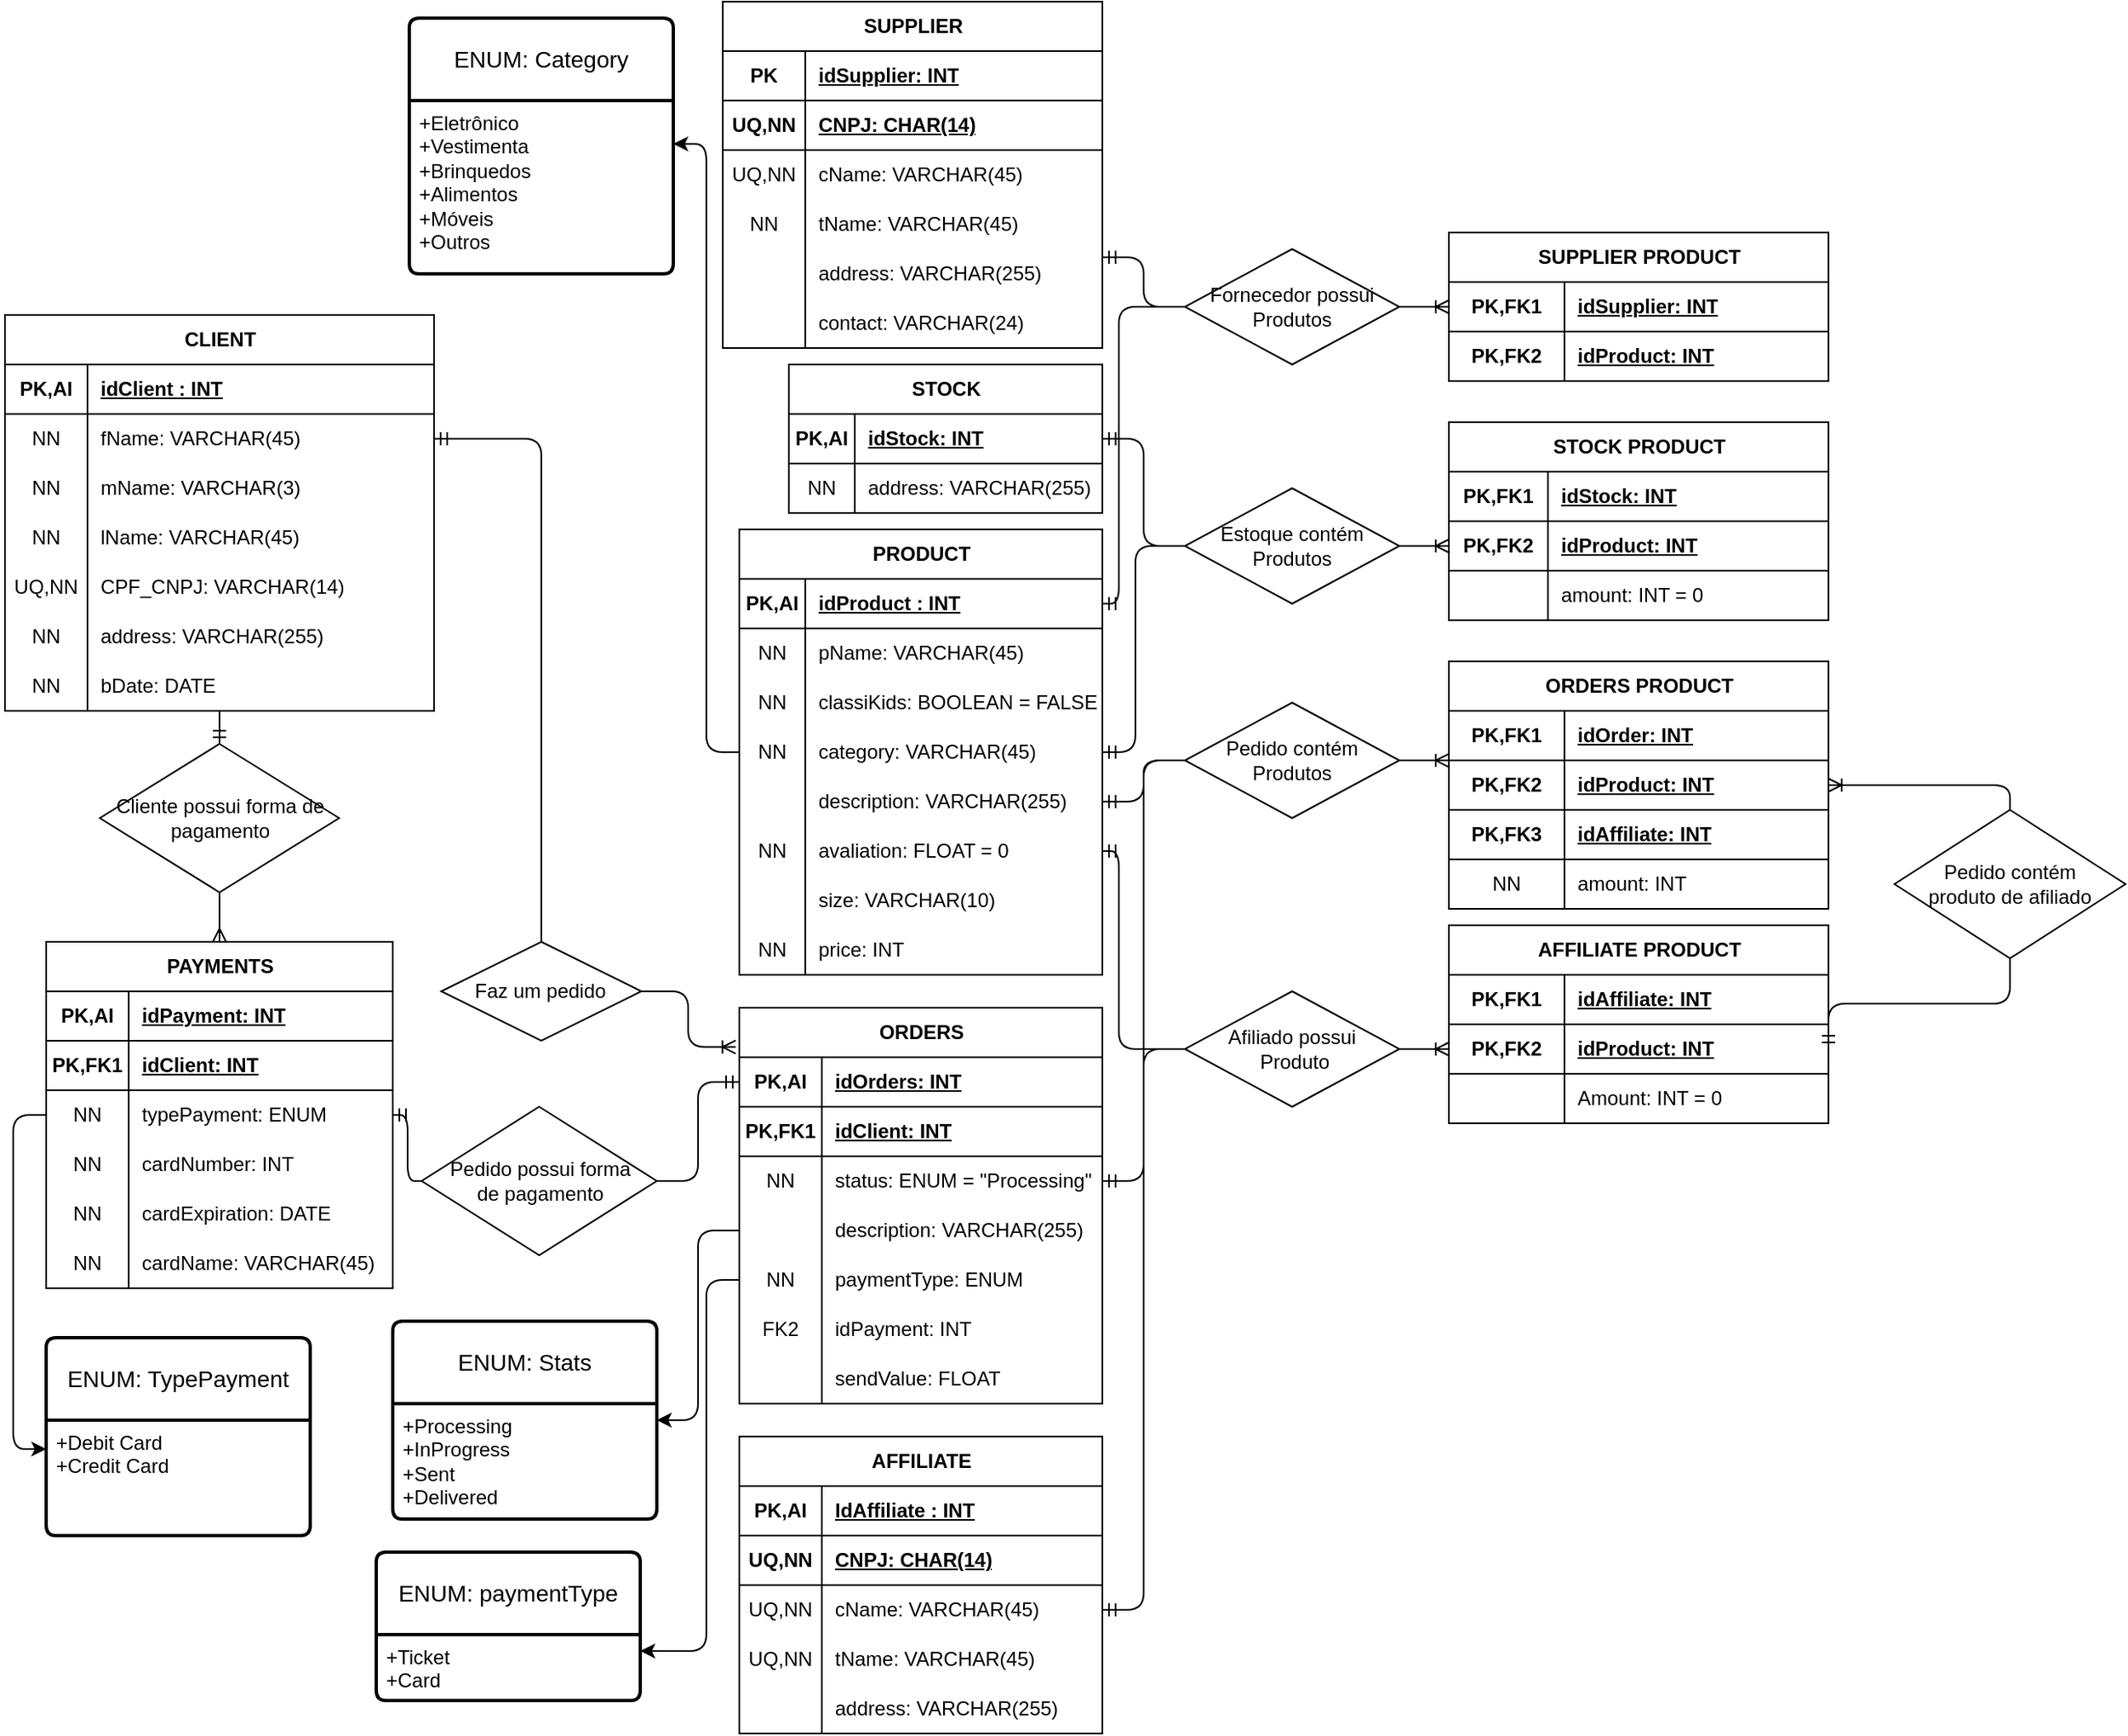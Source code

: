 <mxfile>
    <diagram id="ez-IiU8EfgmpGAMouUys" name="Página-1">
        <mxGraphModel dx="623" dy="445" grid="1" gridSize="10" guides="1" tooltips="1" connect="1" arrows="1" fold="1" page="1" pageScale="1" pageWidth="1600" pageHeight="900" background="none" math="0" shadow="0">
            <root>
                <mxCell id="0"/>
                <mxCell id="1" parent="0"/>
                <mxCell id="9" value="PRODUCT" style="shape=table;startSize=30;container=1;collapsible=1;childLayout=tableLayout;fixedRows=1;rowLines=0;fontStyle=1;align=center;resizeLast=1;html=1;" parent="1" vertex="1">
                    <mxGeometry x="450" y="330" width="220" height="270" as="geometry">
                        <mxRectangle x="210" y="200" width="100" height="30" as="alternateBounds"/>
                    </mxGeometry>
                </mxCell>
                <mxCell id="10" value="" style="shape=tableRow;horizontal=0;startSize=0;swimlaneHead=0;swimlaneBody=0;fillColor=none;collapsible=0;dropTarget=0;points=[[0,0.5],[1,0.5]];portConstraint=eastwest;top=0;left=0;right=0;bottom=1;" parent="9" vertex="1">
                    <mxGeometry y="30" width="220" height="30" as="geometry"/>
                </mxCell>
                <mxCell id="11" value="PK,AI" style="shape=partialRectangle;connectable=0;fillColor=none;top=0;left=0;bottom=0;right=0;fontStyle=1;overflow=hidden;whiteSpace=wrap;html=1;" parent="10" vertex="1">
                    <mxGeometry width="40" height="30" as="geometry">
                        <mxRectangle width="40" height="30" as="alternateBounds"/>
                    </mxGeometry>
                </mxCell>
                <mxCell id="12" value="idProduct : INT" style="shape=partialRectangle;connectable=0;fillColor=none;top=0;left=0;bottom=0;right=0;align=left;spacingLeft=6;fontStyle=5;overflow=hidden;whiteSpace=wrap;html=1;" parent="10" vertex="1">
                    <mxGeometry x="40" width="180" height="30" as="geometry">
                        <mxRectangle width="180" height="30" as="alternateBounds"/>
                    </mxGeometry>
                </mxCell>
                <mxCell id="TLFOys7__ejrDrGNnt8n-307" value="" style="shape=tableRow;horizontal=0;startSize=0;swimlaneHead=0;swimlaneBody=0;fillColor=none;collapsible=0;dropTarget=0;points=[[0,0.5],[1,0.5]];portConstraint=eastwest;top=0;left=0;right=0;bottom=0;" parent="9" vertex="1">
                    <mxGeometry y="60" width="220" height="30" as="geometry"/>
                </mxCell>
                <mxCell id="TLFOys7__ejrDrGNnt8n-308" value="NN" style="shape=partialRectangle;connectable=0;fillColor=none;top=0;left=0;bottom=0;right=0;editable=1;overflow=hidden;whiteSpace=wrap;html=1;" parent="TLFOys7__ejrDrGNnt8n-307" vertex="1">
                    <mxGeometry width="40" height="30" as="geometry">
                        <mxRectangle width="40" height="30" as="alternateBounds"/>
                    </mxGeometry>
                </mxCell>
                <mxCell id="TLFOys7__ejrDrGNnt8n-309" value="pName: VARCHAR(45)" style="shape=partialRectangle;connectable=0;fillColor=none;top=0;left=0;bottom=0;right=0;align=left;spacingLeft=6;overflow=hidden;whiteSpace=wrap;html=1;" parent="TLFOys7__ejrDrGNnt8n-307" vertex="1">
                    <mxGeometry x="40" width="180" height="30" as="geometry">
                        <mxRectangle width="180" height="30" as="alternateBounds"/>
                    </mxGeometry>
                </mxCell>
                <mxCell id="TLFOys7__ejrDrGNnt8n-310" value="" style="shape=tableRow;horizontal=0;startSize=0;swimlaneHead=0;swimlaneBody=0;fillColor=none;collapsible=0;dropTarget=0;points=[[0,0.5],[1,0.5]];portConstraint=eastwest;top=0;left=0;right=0;bottom=0;" parent="9" vertex="1">
                    <mxGeometry y="90" width="220" height="30" as="geometry"/>
                </mxCell>
                <mxCell id="TLFOys7__ejrDrGNnt8n-311" value="NN" style="shape=partialRectangle;connectable=0;fillColor=none;top=0;left=0;bottom=0;right=0;editable=1;overflow=hidden;whiteSpace=wrap;html=1;" parent="TLFOys7__ejrDrGNnt8n-310" vertex="1">
                    <mxGeometry width="40" height="30" as="geometry">
                        <mxRectangle width="40" height="30" as="alternateBounds"/>
                    </mxGeometry>
                </mxCell>
                <mxCell id="TLFOys7__ejrDrGNnt8n-312" value="classiKids: BOOLEAN = FALSE" style="shape=partialRectangle;connectable=0;fillColor=none;top=0;left=0;bottom=0;right=0;align=left;spacingLeft=6;overflow=hidden;whiteSpace=wrap;html=1;" parent="TLFOys7__ejrDrGNnt8n-310" vertex="1">
                    <mxGeometry x="40" width="180" height="30" as="geometry">
                        <mxRectangle width="180" height="30" as="alternateBounds"/>
                    </mxGeometry>
                </mxCell>
                <mxCell id="13" value="" style="shape=tableRow;horizontal=0;startSize=0;swimlaneHead=0;swimlaneBody=0;fillColor=none;collapsible=0;dropTarget=0;points=[[0,0.5],[1,0.5]];portConstraint=eastwest;top=0;left=0;right=0;bottom=0;" parent="9" vertex="1">
                    <mxGeometry y="120" width="220" height="30" as="geometry"/>
                </mxCell>
                <mxCell id="14" value="NN" style="shape=partialRectangle;connectable=0;fillColor=none;top=0;left=0;bottom=0;right=0;editable=1;overflow=hidden;whiteSpace=wrap;html=1;" parent="13" vertex="1">
                    <mxGeometry width="40" height="30" as="geometry">
                        <mxRectangle width="40" height="30" as="alternateBounds"/>
                    </mxGeometry>
                </mxCell>
                <mxCell id="15" value="category: VARCHAR(45)" style="shape=partialRectangle;connectable=0;fillColor=none;top=0;left=0;bottom=0;right=0;align=left;spacingLeft=6;overflow=hidden;whiteSpace=wrap;html=1;" parent="13" vertex="1">
                    <mxGeometry x="40" width="180" height="30" as="geometry">
                        <mxRectangle width="180" height="30" as="alternateBounds"/>
                    </mxGeometry>
                </mxCell>
                <mxCell id="16" value="" style="shape=tableRow;horizontal=0;startSize=0;swimlaneHead=0;swimlaneBody=0;fillColor=none;collapsible=0;dropTarget=0;points=[[0,0.5],[1,0.5]];portConstraint=eastwest;top=0;left=0;right=0;bottom=0;" parent="9" vertex="1">
                    <mxGeometry y="150" width="220" height="30" as="geometry"/>
                </mxCell>
                <mxCell id="17" value="" style="shape=partialRectangle;connectable=0;fillColor=none;top=0;left=0;bottom=0;right=0;editable=1;overflow=hidden;whiteSpace=wrap;html=1;" parent="16" vertex="1">
                    <mxGeometry width="40" height="30" as="geometry">
                        <mxRectangle width="40" height="30" as="alternateBounds"/>
                    </mxGeometry>
                </mxCell>
                <mxCell id="18" value="description: VARCHAR(255)" style="shape=partialRectangle;connectable=0;fillColor=none;top=0;left=0;bottom=0;right=0;align=left;spacingLeft=6;overflow=hidden;whiteSpace=wrap;html=1;" parent="16" vertex="1">
                    <mxGeometry x="40" width="180" height="30" as="geometry">
                        <mxRectangle width="180" height="30" as="alternateBounds"/>
                    </mxGeometry>
                </mxCell>
                <mxCell id="19" value="" style="shape=tableRow;horizontal=0;startSize=0;swimlaneHead=0;swimlaneBody=0;fillColor=none;collapsible=0;dropTarget=0;points=[[0,0.5],[1,0.5]];portConstraint=eastwest;top=0;left=0;right=0;bottom=0;" parent="9" vertex="1">
                    <mxGeometry y="180" width="220" height="30" as="geometry"/>
                </mxCell>
                <mxCell id="20" value="NN" style="shape=partialRectangle;connectable=0;fillColor=none;top=0;left=0;bottom=0;right=0;editable=1;overflow=hidden;whiteSpace=wrap;html=1;" parent="19" vertex="1">
                    <mxGeometry width="40" height="30" as="geometry">
                        <mxRectangle width="40" height="30" as="alternateBounds"/>
                    </mxGeometry>
                </mxCell>
                <mxCell id="21" value="avaliation: FLOAT = 0" style="shape=partialRectangle;connectable=0;fillColor=none;top=0;left=0;bottom=0;right=0;align=left;spacingLeft=6;overflow=hidden;whiteSpace=wrap;html=1;" parent="19" vertex="1">
                    <mxGeometry x="40" width="180" height="30" as="geometry">
                        <mxRectangle width="180" height="30" as="alternateBounds"/>
                    </mxGeometry>
                </mxCell>
                <mxCell id="TLFOys7__ejrDrGNnt8n-313" value="" style="shape=tableRow;horizontal=0;startSize=0;swimlaneHead=0;swimlaneBody=0;fillColor=none;collapsible=0;dropTarget=0;points=[[0,0.5],[1,0.5]];portConstraint=eastwest;top=0;left=0;right=0;bottom=0;" parent="9" vertex="1">
                    <mxGeometry y="210" width="220" height="30" as="geometry"/>
                </mxCell>
                <mxCell id="TLFOys7__ejrDrGNnt8n-314" value="" style="shape=partialRectangle;connectable=0;fillColor=none;top=0;left=0;bottom=0;right=0;editable=1;overflow=hidden;whiteSpace=wrap;html=1;" parent="TLFOys7__ejrDrGNnt8n-313" vertex="1">
                    <mxGeometry width="40" height="30" as="geometry">
                        <mxRectangle width="40" height="30" as="alternateBounds"/>
                    </mxGeometry>
                </mxCell>
                <mxCell id="TLFOys7__ejrDrGNnt8n-315" value="size: VARCHAR(10)" style="shape=partialRectangle;connectable=0;fillColor=none;top=0;left=0;bottom=0;right=0;align=left;spacingLeft=6;overflow=hidden;whiteSpace=wrap;html=1;" parent="TLFOys7__ejrDrGNnt8n-313" vertex="1">
                    <mxGeometry x="40" width="180" height="30" as="geometry">
                        <mxRectangle width="180" height="30" as="alternateBounds"/>
                    </mxGeometry>
                </mxCell>
                <mxCell id="TLFOys7__ejrDrGNnt8n-316" value="" style="shape=tableRow;horizontal=0;startSize=0;swimlaneHead=0;swimlaneBody=0;fillColor=none;collapsible=0;dropTarget=0;points=[[0,0.5],[1,0.5]];portConstraint=eastwest;top=0;left=0;right=0;bottom=0;" parent="9" vertex="1">
                    <mxGeometry y="240" width="220" height="30" as="geometry"/>
                </mxCell>
                <mxCell id="TLFOys7__ejrDrGNnt8n-317" value="NN" style="shape=partialRectangle;connectable=0;fillColor=none;top=0;left=0;bottom=0;right=0;editable=1;overflow=hidden;whiteSpace=wrap;html=1;" parent="TLFOys7__ejrDrGNnt8n-316" vertex="1">
                    <mxGeometry width="40" height="30" as="geometry">
                        <mxRectangle width="40" height="30" as="alternateBounds"/>
                    </mxGeometry>
                </mxCell>
                <mxCell id="TLFOys7__ejrDrGNnt8n-318" value="price: INT" style="shape=partialRectangle;connectable=0;fillColor=none;top=0;left=0;bottom=0;right=0;align=left;spacingLeft=6;overflow=hidden;whiteSpace=wrap;html=1;" parent="TLFOys7__ejrDrGNnt8n-316" vertex="1">
                    <mxGeometry x="40" width="180" height="30" as="geometry">
                        <mxRectangle width="180" height="30" as="alternateBounds"/>
                    </mxGeometry>
                </mxCell>
                <mxCell id="TLFOys7__ejrDrGNnt8n-216" style="edgeStyle=elbowEdgeStyle;html=1;exitX=1;exitY=0.5;exitDx=0;exitDy=0;entryX=0;entryY=0.5;entryDx=0;entryDy=0;endArrow=none;endFill=0;startArrow=ERmandOne;startFill=0;" parent="1" source="TLFOys7__ejrDrGNnt8n-21" target="TLFOys7__ejrDrGNnt8n-211" edge="1">
                    <mxGeometry relative="1" as="geometry"/>
                </mxCell>
                <mxCell id="TLFOys7__ejrDrGNnt8n-21" value="STOCK" style="shape=table;startSize=30;container=1;collapsible=1;childLayout=tableLayout;fixedRows=1;rowLines=0;fontStyle=1;align=center;resizeLast=1;html=1;" parent="1" vertex="1">
                    <mxGeometry x="480" y="230" width="190" height="90" as="geometry"/>
                </mxCell>
                <mxCell id="TLFOys7__ejrDrGNnt8n-22" value="" style="shape=tableRow;horizontal=0;startSize=0;swimlaneHead=0;swimlaneBody=0;fillColor=none;collapsible=0;dropTarget=0;points=[[0,0.5],[1,0.5]];portConstraint=eastwest;top=0;left=0;right=0;bottom=1;" parent="TLFOys7__ejrDrGNnt8n-21" vertex="1">
                    <mxGeometry y="30" width="190" height="30" as="geometry"/>
                </mxCell>
                <mxCell id="TLFOys7__ejrDrGNnt8n-23" value="PK,AI" style="shape=partialRectangle;connectable=0;fillColor=none;top=0;left=0;bottom=0;right=0;fontStyle=1;overflow=hidden;whiteSpace=wrap;html=1;" parent="TLFOys7__ejrDrGNnt8n-22" vertex="1">
                    <mxGeometry width="40" height="30" as="geometry">
                        <mxRectangle width="40" height="30" as="alternateBounds"/>
                    </mxGeometry>
                </mxCell>
                <mxCell id="TLFOys7__ejrDrGNnt8n-24" value="idStock: INT" style="shape=partialRectangle;connectable=0;fillColor=none;top=0;left=0;bottom=0;right=0;align=left;spacingLeft=6;fontStyle=5;overflow=hidden;whiteSpace=wrap;html=1;" parent="TLFOys7__ejrDrGNnt8n-22" vertex="1">
                    <mxGeometry x="40" width="150" height="30" as="geometry">
                        <mxRectangle width="150" height="30" as="alternateBounds"/>
                    </mxGeometry>
                </mxCell>
                <mxCell id="TLFOys7__ejrDrGNnt8n-25" value="" style="shape=tableRow;horizontal=0;startSize=0;swimlaneHead=0;swimlaneBody=0;fillColor=none;collapsible=0;dropTarget=0;points=[[0,0.5],[1,0.5]];portConstraint=eastwest;top=0;left=0;right=0;bottom=0;" parent="TLFOys7__ejrDrGNnt8n-21" vertex="1">
                    <mxGeometry y="60" width="190" height="30" as="geometry"/>
                </mxCell>
                <mxCell id="TLFOys7__ejrDrGNnt8n-26" value="NN" style="shape=partialRectangle;connectable=0;fillColor=none;top=0;left=0;bottom=0;right=0;editable=1;overflow=hidden;whiteSpace=wrap;html=1;" parent="TLFOys7__ejrDrGNnt8n-25" vertex="1">
                    <mxGeometry width="40" height="30" as="geometry">
                        <mxRectangle width="40" height="30" as="alternateBounds"/>
                    </mxGeometry>
                </mxCell>
                <mxCell id="TLFOys7__ejrDrGNnt8n-27" value="address: VARCHAR(255)" style="shape=partialRectangle;connectable=0;fillColor=none;top=0;left=0;bottom=0;right=0;align=left;spacingLeft=6;overflow=hidden;whiteSpace=wrap;html=1;" parent="TLFOys7__ejrDrGNnt8n-25" vertex="1">
                    <mxGeometry x="40" width="150" height="30" as="geometry">
                        <mxRectangle width="150" height="30" as="alternateBounds"/>
                    </mxGeometry>
                </mxCell>
                <mxCell id="TLFOys7__ejrDrGNnt8n-44" value="SUPPLIER" style="shape=table;startSize=30;container=1;collapsible=1;childLayout=tableLayout;fixedRows=1;rowLines=0;fontStyle=1;align=center;resizeLast=1;html=1;" parent="1" vertex="1">
                    <mxGeometry x="440" y="10" width="230" height="210" as="geometry"/>
                </mxCell>
                <mxCell id="TLFOys7__ejrDrGNnt8n-45" value="" style="shape=tableRow;horizontal=0;startSize=0;swimlaneHead=0;swimlaneBody=0;fillColor=none;collapsible=0;dropTarget=0;points=[[0,0.5],[1,0.5]];portConstraint=eastwest;top=0;left=0;right=0;bottom=1;" parent="TLFOys7__ejrDrGNnt8n-44" vertex="1">
                    <mxGeometry y="30" width="230" height="30" as="geometry"/>
                </mxCell>
                <mxCell id="TLFOys7__ejrDrGNnt8n-46" value="PK" style="shape=partialRectangle;connectable=0;fillColor=none;top=0;left=0;bottom=0;right=0;fontStyle=1;overflow=hidden;whiteSpace=wrap;html=1;" parent="TLFOys7__ejrDrGNnt8n-45" vertex="1">
                    <mxGeometry width="50" height="30" as="geometry">
                        <mxRectangle width="50" height="30" as="alternateBounds"/>
                    </mxGeometry>
                </mxCell>
                <mxCell id="TLFOys7__ejrDrGNnt8n-47" value="idSupplier: INT" style="shape=partialRectangle;connectable=0;fillColor=none;top=0;left=0;bottom=0;right=0;align=left;spacingLeft=6;fontStyle=5;overflow=hidden;whiteSpace=wrap;html=1;" parent="TLFOys7__ejrDrGNnt8n-45" vertex="1">
                    <mxGeometry x="50" width="180" height="30" as="geometry">
                        <mxRectangle width="180" height="30" as="alternateBounds"/>
                    </mxGeometry>
                </mxCell>
                <mxCell id="TLFOys7__ejrDrGNnt8n-296" value="" style="shape=tableRow;horizontal=0;startSize=0;swimlaneHead=0;swimlaneBody=0;fillColor=none;collapsible=0;dropTarget=0;points=[[0,0.5],[1,0.5]];portConstraint=eastwest;top=0;left=0;right=0;bottom=1;" parent="TLFOys7__ejrDrGNnt8n-44" vertex="1">
                    <mxGeometry y="60" width="230" height="30" as="geometry"/>
                </mxCell>
                <mxCell id="TLFOys7__ejrDrGNnt8n-297" value="UQ,NN" style="shape=partialRectangle;connectable=0;fillColor=none;top=0;left=0;bottom=0;right=0;fontStyle=1;overflow=hidden;whiteSpace=wrap;html=1;" parent="TLFOys7__ejrDrGNnt8n-296" vertex="1">
                    <mxGeometry width="50" height="30" as="geometry">
                        <mxRectangle width="50" height="30" as="alternateBounds"/>
                    </mxGeometry>
                </mxCell>
                <mxCell id="TLFOys7__ejrDrGNnt8n-298" value="CNPJ: CHAR(14)" style="shape=partialRectangle;connectable=0;fillColor=none;top=0;left=0;bottom=0;right=0;align=left;spacingLeft=6;fontStyle=5;overflow=hidden;whiteSpace=wrap;html=1;" parent="TLFOys7__ejrDrGNnt8n-296" vertex="1">
                    <mxGeometry x="50" width="180" height="30" as="geometry">
                        <mxRectangle width="180" height="30" as="alternateBounds"/>
                    </mxGeometry>
                </mxCell>
                <mxCell id="TLFOys7__ejrDrGNnt8n-48" value="" style="shape=tableRow;horizontal=0;startSize=0;swimlaneHead=0;swimlaneBody=0;fillColor=none;collapsible=0;dropTarget=0;points=[[0,0.5],[1,0.5]];portConstraint=eastwest;top=0;left=0;right=0;bottom=0;" parent="TLFOys7__ejrDrGNnt8n-44" vertex="1">
                    <mxGeometry y="90" width="230" height="30" as="geometry"/>
                </mxCell>
                <mxCell id="TLFOys7__ejrDrGNnt8n-49" value="UQ,NN" style="shape=partialRectangle;connectable=0;fillColor=none;top=0;left=0;bottom=0;right=0;editable=1;overflow=hidden;whiteSpace=wrap;html=1;" parent="TLFOys7__ejrDrGNnt8n-48" vertex="1">
                    <mxGeometry width="50" height="30" as="geometry">
                        <mxRectangle width="50" height="30" as="alternateBounds"/>
                    </mxGeometry>
                </mxCell>
                <mxCell id="TLFOys7__ejrDrGNnt8n-50" value="cName: VARCHAR(45)" style="shape=partialRectangle;connectable=0;fillColor=none;top=0;left=0;bottom=0;right=0;align=left;spacingLeft=6;overflow=hidden;whiteSpace=wrap;html=1;" parent="TLFOys7__ejrDrGNnt8n-48" vertex="1">
                    <mxGeometry x="50" width="180" height="30" as="geometry">
                        <mxRectangle width="180" height="30" as="alternateBounds"/>
                    </mxGeometry>
                </mxCell>
                <mxCell id="TLFOys7__ejrDrGNnt8n-287" value="" style="shape=tableRow;horizontal=0;startSize=0;swimlaneHead=0;swimlaneBody=0;fillColor=none;collapsible=0;dropTarget=0;points=[[0,0.5],[1,0.5]];portConstraint=eastwest;top=0;left=0;right=0;bottom=0;" parent="TLFOys7__ejrDrGNnt8n-44" vertex="1">
                    <mxGeometry y="120" width="230" height="30" as="geometry"/>
                </mxCell>
                <mxCell id="TLFOys7__ejrDrGNnt8n-288" value="NN" style="shape=partialRectangle;connectable=0;fillColor=none;top=0;left=0;bottom=0;right=0;editable=1;overflow=hidden;whiteSpace=wrap;html=1;" parent="TLFOys7__ejrDrGNnt8n-287" vertex="1">
                    <mxGeometry width="50" height="30" as="geometry">
                        <mxRectangle width="50" height="30" as="alternateBounds"/>
                    </mxGeometry>
                </mxCell>
                <mxCell id="TLFOys7__ejrDrGNnt8n-289" value="tName: VARCHAR(45)" style="shape=partialRectangle;connectable=0;fillColor=none;top=0;left=0;bottom=0;right=0;align=left;spacingLeft=6;overflow=hidden;whiteSpace=wrap;html=1;" parent="TLFOys7__ejrDrGNnt8n-287" vertex="1">
                    <mxGeometry x="50" width="180" height="30" as="geometry">
                        <mxRectangle width="180" height="30" as="alternateBounds"/>
                    </mxGeometry>
                </mxCell>
                <mxCell id="TLFOys7__ejrDrGNnt8n-319" value="" style="shape=tableRow;horizontal=0;startSize=0;swimlaneHead=0;swimlaneBody=0;fillColor=none;collapsible=0;dropTarget=0;points=[[0,0.5],[1,0.5]];portConstraint=eastwest;top=0;left=0;right=0;bottom=0;" parent="TLFOys7__ejrDrGNnt8n-44" vertex="1">
                    <mxGeometry y="150" width="230" height="30" as="geometry"/>
                </mxCell>
                <mxCell id="TLFOys7__ejrDrGNnt8n-320" value="" style="shape=partialRectangle;connectable=0;fillColor=none;top=0;left=0;bottom=0;right=0;editable=1;overflow=hidden;whiteSpace=wrap;html=1;" parent="TLFOys7__ejrDrGNnt8n-319" vertex="1">
                    <mxGeometry width="50" height="30" as="geometry">
                        <mxRectangle width="50" height="30" as="alternateBounds"/>
                    </mxGeometry>
                </mxCell>
                <mxCell id="TLFOys7__ejrDrGNnt8n-321" value="address: VARCHAR(255)" style="shape=partialRectangle;connectable=0;fillColor=none;top=0;left=0;bottom=0;right=0;align=left;spacingLeft=6;overflow=hidden;whiteSpace=wrap;html=1;" parent="TLFOys7__ejrDrGNnt8n-319" vertex="1">
                    <mxGeometry x="50" width="180" height="30" as="geometry">
                        <mxRectangle width="180" height="30" as="alternateBounds"/>
                    </mxGeometry>
                </mxCell>
                <mxCell id="TLFOys7__ejrDrGNnt8n-412" value="" style="shape=tableRow;horizontal=0;startSize=0;swimlaneHead=0;swimlaneBody=0;fillColor=none;collapsible=0;dropTarget=0;points=[[0,0.5],[1,0.5]];portConstraint=eastwest;top=0;left=0;right=0;bottom=0;" parent="TLFOys7__ejrDrGNnt8n-44" vertex="1">
                    <mxGeometry y="180" width="230" height="30" as="geometry"/>
                </mxCell>
                <mxCell id="TLFOys7__ejrDrGNnt8n-413" value="" style="shape=partialRectangle;connectable=0;fillColor=none;top=0;left=0;bottom=0;right=0;editable=1;overflow=hidden;whiteSpace=wrap;html=1;" parent="TLFOys7__ejrDrGNnt8n-412" vertex="1">
                    <mxGeometry width="50" height="30" as="geometry">
                        <mxRectangle width="50" height="30" as="alternateBounds"/>
                    </mxGeometry>
                </mxCell>
                <mxCell id="TLFOys7__ejrDrGNnt8n-414" value="contact: VARCHAR(24)" style="shape=partialRectangle;connectable=0;fillColor=none;top=0;left=0;bottom=0;right=0;align=left;spacingLeft=6;overflow=hidden;whiteSpace=wrap;html=1;" parent="TLFOys7__ejrDrGNnt8n-412" vertex="1">
                    <mxGeometry x="50" width="180" height="30" as="geometry">
                        <mxRectangle width="180" height="30" as="alternateBounds"/>
                    </mxGeometry>
                </mxCell>
                <mxCell id="TLFOys7__ejrDrGNnt8n-67" value="AFFILIATE" style="shape=table;startSize=30;container=1;collapsible=1;childLayout=tableLayout;fixedRows=1;rowLines=0;fontStyle=1;align=center;resizeLast=1;html=1;" parent="1" vertex="1">
                    <mxGeometry x="450" y="880" width="220" height="180" as="geometry"/>
                </mxCell>
                <mxCell id="TLFOys7__ejrDrGNnt8n-68" value="" style="shape=tableRow;horizontal=0;startSize=0;swimlaneHead=0;swimlaneBody=0;fillColor=none;collapsible=0;dropTarget=0;points=[[0,0.5],[1,0.5]];portConstraint=eastwest;top=0;left=0;right=0;bottom=1;" parent="TLFOys7__ejrDrGNnt8n-67" vertex="1">
                    <mxGeometry y="30" width="220" height="30" as="geometry"/>
                </mxCell>
                <mxCell id="TLFOys7__ejrDrGNnt8n-69" value="PK,AI" style="shape=partialRectangle;connectable=0;fillColor=none;top=0;left=0;bottom=0;right=0;fontStyle=1;overflow=hidden;whiteSpace=wrap;html=1;" parent="TLFOys7__ejrDrGNnt8n-68" vertex="1">
                    <mxGeometry width="50" height="30" as="geometry">
                        <mxRectangle width="50" height="30" as="alternateBounds"/>
                    </mxGeometry>
                </mxCell>
                <mxCell id="TLFOys7__ejrDrGNnt8n-70" value="IdAffiliate : INT" style="shape=partialRectangle;connectable=0;fillColor=none;top=0;left=0;bottom=0;right=0;align=left;spacingLeft=6;fontStyle=5;overflow=hidden;whiteSpace=wrap;html=1;" parent="TLFOys7__ejrDrGNnt8n-68" vertex="1">
                    <mxGeometry x="50" width="170" height="30" as="geometry">
                        <mxRectangle width="170" height="30" as="alternateBounds"/>
                    </mxGeometry>
                </mxCell>
                <mxCell id="TLFOys7__ejrDrGNnt8n-293" value="" style="shape=tableRow;horizontal=0;startSize=0;swimlaneHead=0;swimlaneBody=0;fillColor=none;collapsible=0;dropTarget=0;points=[[0,0.5],[1,0.5]];portConstraint=eastwest;top=0;left=0;right=0;bottom=1;" parent="TLFOys7__ejrDrGNnt8n-67" vertex="1">
                    <mxGeometry y="60" width="220" height="30" as="geometry"/>
                </mxCell>
                <mxCell id="TLFOys7__ejrDrGNnt8n-294" value="UQ,NN" style="shape=partialRectangle;connectable=0;fillColor=none;top=0;left=0;bottom=0;right=0;fontStyle=1;overflow=hidden;whiteSpace=wrap;html=1;" parent="TLFOys7__ejrDrGNnt8n-293" vertex="1">
                    <mxGeometry width="50" height="30" as="geometry">
                        <mxRectangle width="50" height="30" as="alternateBounds"/>
                    </mxGeometry>
                </mxCell>
                <mxCell id="TLFOys7__ejrDrGNnt8n-295" value="CNPJ: CHAR(14)" style="shape=partialRectangle;connectable=0;fillColor=none;top=0;left=0;bottom=0;right=0;align=left;spacingLeft=6;fontStyle=5;overflow=hidden;whiteSpace=wrap;html=1;" parent="TLFOys7__ejrDrGNnt8n-293" vertex="1">
                    <mxGeometry x="50" width="170" height="30" as="geometry">
                        <mxRectangle width="170" height="30" as="alternateBounds"/>
                    </mxGeometry>
                </mxCell>
                <mxCell id="TLFOys7__ejrDrGNnt8n-71" value="" style="shape=tableRow;horizontal=0;startSize=0;swimlaneHead=0;swimlaneBody=0;fillColor=none;collapsible=0;dropTarget=0;points=[[0,0.5],[1,0.5]];portConstraint=eastwest;top=0;left=0;right=0;bottom=0;" parent="TLFOys7__ejrDrGNnt8n-67" vertex="1">
                    <mxGeometry y="90" width="220" height="30" as="geometry"/>
                </mxCell>
                <mxCell id="TLFOys7__ejrDrGNnt8n-72" value="UQ,NN" style="shape=partialRectangle;connectable=0;fillColor=none;top=0;left=0;bottom=0;right=0;editable=1;overflow=hidden;whiteSpace=wrap;html=1;" parent="TLFOys7__ejrDrGNnt8n-71" vertex="1">
                    <mxGeometry width="50" height="30" as="geometry">
                        <mxRectangle width="50" height="30" as="alternateBounds"/>
                    </mxGeometry>
                </mxCell>
                <mxCell id="TLFOys7__ejrDrGNnt8n-73" value="cName: VARCHAR(45)" style="shape=partialRectangle;connectable=0;fillColor=none;top=0;left=0;bottom=0;right=0;align=left;spacingLeft=6;overflow=hidden;whiteSpace=wrap;html=1;" parent="TLFOys7__ejrDrGNnt8n-71" vertex="1">
                    <mxGeometry x="50" width="170" height="30" as="geometry">
                        <mxRectangle width="170" height="30" as="alternateBounds"/>
                    </mxGeometry>
                </mxCell>
                <mxCell id="TLFOys7__ejrDrGNnt8n-283" value="" style="shape=tableRow;horizontal=0;startSize=0;swimlaneHead=0;swimlaneBody=0;fillColor=none;collapsible=0;dropTarget=0;points=[[0,0.5],[1,0.5]];portConstraint=eastwest;top=0;left=0;right=0;bottom=0;" parent="TLFOys7__ejrDrGNnt8n-67" vertex="1">
                    <mxGeometry y="120" width="220" height="30" as="geometry"/>
                </mxCell>
                <mxCell id="TLFOys7__ejrDrGNnt8n-284" value="UQ,NN" style="shape=partialRectangle;connectable=0;fillColor=none;top=0;left=0;bottom=0;right=0;editable=1;overflow=hidden;whiteSpace=wrap;html=1;" parent="TLFOys7__ejrDrGNnt8n-283" vertex="1">
                    <mxGeometry width="50" height="30" as="geometry">
                        <mxRectangle width="50" height="30" as="alternateBounds"/>
                    </mxGeometry>
                </mxCell>
                <mxCell id="TLFOys7__ejrDrGNnt8n-285" value="tName: VARCHAR(45)" style="shape=partialRectangle;connectable=0;fillColor=none;top=0;left=0;bottom=0;right=0;align=left;spacingLeft=6;overflow=hidden;whiteSpace=wrap;html=1;" parent="TLFOys7__ejrDrGNnt8n-283" vertex="1">
                    <mxGeometry x="50" width="170" height="30" as="geometry">
                        <mxRectangle width="170" height="30" as="alternateBounds"/>
                    </mxGeometry>
                </mxCell>
                <mxCell id="TLFOys7__ejrDrGNnt8n-74" value="" style="shape=tableRow;horizontal=0;startSize=0;swimlaneHead=0;swimlaneBody=0;fillColor=none;collapsible=0;dropTarget=0;points=[[0,0.5],[1,0.5]];portConstraint=eastwest;top=0;left=0;right=0;bottom=0;" parent="TLFOys7__ejrDrGNnt8n-67" vertex="1">
                    <mxGeometry y="150" width="220" height="30" as="geometry"/>
                </mxCell>
                <mxCell id="TLFOys7__ejrDrGNnt8n-75" value="" style="shape=partialRectangle;connectable=0;fillColor=none;top=0;left=0;bottom=0;right=0;editable=1;overflow=hidden;whiteSpace=wrap;html=1;" parent="TLFOys7__ejrDrGNnt8n-74" vertex="1">
                    <mxGeometry width="50" height="30" as="geometry">
                        <mxRectangle width="50" height="30" as="alternateBounds"/>
                    </mxGeometry>
                </mxCell>
                <mxCell id="TLFOys7__ejrDrGNnt8n-76" value="address: VARCHAR(255)" style="shape=partialRectangle;connectable=0;fillColor=none;top=0;left=0;bottom=0;right=0;align=left;spacingLeft=6;overflow=hidden;whiteSpace=wrap;html=1;" parent="TLFOys7__ejrDrGNnt8n-74" vertex="1">
                    <mxGeometry x="50" width="170" height="30" as="geometry">
                        <mxRectangle width="170" height="30" as="alternateBounds"/>
                    </mxGeometry>
                </mxCell>
                <mxCell id="TLFOys7__ejrDrGNnt8n-151" style="edgeStyle=orthogonalEdgeStyle;html=1;exitX=1;exitY=0.5;exitDx=0;exitDy=0;entryX=0.5;entryY=0;entryDx=0;entryDy=0;endArrow=none;endFill=0;startArrow=ERmandOne;startFill=0;" parent="1" source="TLFOys7__ejrDrGNnt8n-94" target="TLFOys7__ejrDrGNnt8n-150" edge="1">
                    <mxGeometry relative="1" as="geometry"/>
                </mxCell>
                <mxCell id="TLFOys7__ejrDrGNnt8n-90" value="CLIENT" style="shape=table;startSize=30;container=1;collapsible=1;childLayout=tableLayout;fixedRows=1;rowLines=0;fontStyle=1;align=center;resizeLast=1;html=1;" parent="1" vertex="1">
                    <mxGeometry x="5" y="200" width="260" height="240" as="geometry"/>
                </mxCell>
                <mxCell id="TLFOys7__ejrDrGNnt8n-91" value="" style="shape=tableRow;horizontal=0;startSize=0;swimlaneHead=0;swimlaneBody=0;fillColor=none;collapsible=0;dropTarget=0;points=[[0,0.5],[1,0.5]];portConstraint=eastwest;top=0;left=0;right=0;bottom=1;" parent="TLFOys7__ejrDrGNnt8n-90" vertex="1">
                    <mxGeometry y="30" width="260" height="30" as="geometry"/>
                </mxCell>
                <mxCell id="TLFOys7__ejrDrGNnt8n-92" value="PK,AI" style="shape=partialRectangle;connectable=0;fillColor=none;top=0;left=0;bottom=0;right=0;fontStyle=1;overflow=hidden;whiteSpace=wrap;html=1;" parent="TLFOys7__ejrDrGNnt8n-91" vertex="1">
                    <mxGeometry width="50" height="30" as="geometry">
                        <mxRectangle width="50" height="30" as="alternateBounds"/>
                    </mxGeometry>
                </mxCell>
                <mxCell id="TLFOys7__ejrDrGNnt8n-93" value="idClient : INT" style="shape=partialRectangle;connectable=0;fillColor=none;top=0;left=0;bottom=0;right=0;align=left;spacingLeft=6;fontStyle=5;overflow=hidden;whiteSpace=wrap;html=1;" parent="TLFOys7__ejrDrGNnt8n-91" vertex="1">
                    <mxGeometry x="50" width="210" height="30" as="geometry">
                        <mxRectangle width="210" height="30" as="alternateBounds"/>
                    </mxGeometry>
                </mxCell>
                <mxCell id="TLFOys7__ejrDrGNnt8n-94" value="" style="shape=tableRow;horizontal=0;startSize=0;swimlaneHead=0;swimlaneBody=0;fillColor=none;collapsible=0;dropTarget=0;points=[[0,0.5],[1,0.5]];portConstraint=eastwest;top=0;left=0;right=0;bottom=0;" parent="TLFOys7__ejrDrGNnt8n-90" vertex="1">
                    <mxGeometry y="60" width="260" height="30" as="geometry"/>
                </mxCell>
                <mxCell id="TLFOys7__ejrDrGNnt8n-95" value="NN" style="shape=partialRectangle;connectable=0;fillColor=none;top=0;left=0;bottom=0;right=0;editable=1;overflow=hidden;whiteSpace=wrap;html=1;" parent="TLFOys7__ejrDrGNnt8n-94" vertex="1">
                    <mxGeometry width="50" height="30" as="geometry">
                        <mxRectangle width="50" height="30" as="alternateBounds"/>
                    </mxGeometry>
                </mxCell>
                <mxCell id="TLFOys7__ejrDrGNnt8n-96" value="fName: VARCHAR(45)" style="shape=partialRectangle;connectable=0;fillColor=none;top=0;left=0;bottom=0;right=0;align=left;spacingLeft=6;overflow=hidden;whiteSpace=wrap;html=1;" parent="TLFOys7__ejrDrGNnt8n-94" vertex="1">
                    <mxGeometry x="50" width="210" height="30" as="geometry">
                        <mxRectangle width="210" height="30" as="alternateBounds"/>
                    </mxGeometry>
                </mxCell>
                <mxCell id="TLFOys7__ejrDrGNnt8n-270" value="" style="shape=tableRow;horizontal=0;startSize=0;swimlaneHead=0;swimlaneBody=0;fillColor=none;collapsible=0;dropTarget=0;points=[[0,0.5],[1,0.5]];portConstraint=eastwest;top=0;left=0;right=0;bottom=0;" parent="TLFOys7__ejrDrGNnt8n-90" vertex="1">
                    <mxGeometry y="90" width="260" height="30" as="geometry"/>
                </mxCell>
                <mxCell id="TLFOys7__ejrDrGNnt8n-271" value="NN" style="shape=partialRectangle;connectable=0;fillColor=none;top=0;left=0;bottom=0;right=0;editable=1;overflow=hidden;whiteSpace=wrap;html=1;" parent="TLFOys7__ejrDrGNnt8n-270" vertex="1">
                    <mxGeometry width="50" height="30" as="geometry">
                        <mxRectangle width="50" height="30" as="alternateBounds"/>
                    </mxGeometry>
                </mxCell>
                <mxCell id="TLFOys7__ejrDrGNnt8n-272" value="mName: VARCHAR(3)" style="shape=partialRectangle;connectable=0;fillColor=none;top=0;left=0;bottom=0;right=0;align=left;spacingLeft=6;overflow=hidden;whiteSpace=wrap;html=1;" parent="TLFOys7__ejrDrGNnt8n-270" vertex="1">
                    <mxGeometry x="50" width="210" height="30" as="geometry">
                        <mxRectangle width="210" height="30" as="alternateBounds"/>
                    </mxGeometry>
                </mxCell>
                <mxCell id="TLFOys7__ejrDrGNnt8n-273" value="" style="shape=tableRow;horizontal=0;startSize=0;swimlaneHead=0;swimlaneBody=0;fillColor=none;collapsible=0;dropTarget=0;points=[[0,0.5],[1,0.5]];portConstraint=eastwest;top=0;left=0;right=0;bottom=0;" parent="TLFOys7__ejrDrGNnt8n-90" vertex="1">
                    <mxGeometry y="120" width="260" height="30" as="geometry"/>
                </mxCell>
                <mxCell id="TLFOys7__ejrDrGNnt8n-274" value="NN" style="shape=partialRectangle;connectable=0;fillColor=none;top=0;left=0;bottom=0;right=0;editable=1;overflow=hidden;whiteSpace=wrap;html=1;" parent="TLFOys7__ejrDrGNnt8n-273" vertex="1">
                    <mxGeometry width="50" height="30" as="geometry">
                        <mxRectangle width="50" height="30" as="alternateBounds"/>
                    </mxGeometry>
                </mxCell>
                <mxCell id="TLFOys7__ejrDrGNnt8n-275" value="lName: VARCHAR(45)" style="shape=partialRectangle;connectable=0;fillColor=none;top=0;left=0;bottom=0;right=0;align=left;spacingLeft=6;overflow=hidden;whiteSpace=wrap;html=1;" parent="TLFOys7__ejrDrGNnt8n-273" vertex="1">
                    <mxGeometry x="50" width="210" height="30" as="geometry">
                        <mxRectangle width="210" height="30" as="alternateBounds"/>
                    </mxGeometry>
                </mxCell>
                <mxCell id="TLFOys7__ejrDrGNnt8n-97" value="" style="shape=tableRow;horizontal=0;startSize=0;swimlaneHead=0;swimlaneBody=0;fillColor=none;collapsible=0;dropTarget=0;points=[[0,0.5],[1,0.5]];portConstraint=eastwest;top=0;left=0;right=0;bottom=0;" parent="TLFOys7__ejrDrGNnt8n-90" vertex="1">
                    <mxGeometry y="150" width="260" height="30" as="geometry"/>
                </mxCell>
                <mxCell id="TLFOys7__ejrDrGNnt8n-98" value="UQ,NN" style="shape=partialRectangle;connectable=0;fillColor=none;top=0;left=0;bottom=0;right=0;editable=1;overflow=hidden;whiteSpace=wrap;html=1;" parent="TLFOys7__ejrDrGNnt8n-97" vertex="1">
                    <mxGeometry width="50" height="30" as="geometry">
                        <mxRectangle width="50" height="30" as="alternateBounds"/>
                    </mxGeometry>
                </mxCell>
                <mxCell id="TLFOys7__ejrDrGNnt8n-99" value="CPF_CNPJ: VARCHAR(14)" style="shape=partialRectangle;connectable=0;fillColor=none;top=0;left=0;bottom=0;right=0;align=left;spacingLeft=6;overflow=hidden;whiteSpace=wrap;html=1;" parent="TLFOys7__ejrDrGNnt8n-97" vertex="1">
                    <mxGeometry x="50" width="210" height="30" as="geometry">
                        <mxRectangle width="210" height="30" as="alternateBounds"/>
                    </mxGeometry>
                </mxCell>
                <mxCell id="TLFOys7__ejrDrGNnt8n-100" value="" style="shape=tableRow;horizontal=0;startSize=0;swimlaneHead=0;swimlaneBody=0;fillColor=none;collapsible=0;dropTarget=0;points=[[0,0.5],[1,0.5]];portConstraint=eastwest;top=0;left=0;right=0;bottom=0;" parent="TLFOys7__ejrDrGNnt8n-90" vertex="1">
                    <mxGeometry y="180" width="260" height="30" as="geometry"/>
                </mxCell>
                <mxCell id="TLFOys7__ejrDrGNnt8n-101" value="NN" style="shape=partialRectangle;connectable=0;fillColor=none;top=0;left=0;bottom=0;right=0;editable=1;overflow=hidden;whiteSpace=wrap;html=1;" parent="TLFOys7__ejrDrGNnt8n-100" vertex="1">
                    <mxGeometry width="50" height="30" as="geometry">
                        <mxRectangle width="50" height="30" as="alternateBounds"/>
                    </mxGeometry>
                </mxCell>
                <mxCell id="TLFOys7__ejrDrGNnt8n-102" value="address&lt;span style=&quot;background-color: transparent;&quot;&gt;: VARCHAR(255)&lt;/span&gt;" style="shape=partialRectangle;connectable=0;fillColor=none;top=0;left=0;bottom=0;right=0;align=left;spacingLeft=6;overflow=hidden;whiteSpace=wrap;html=1;" parent="TLFOys7__ejrDrGNnt8n-100" vertex="1">
                    <mxGeometry x="50" width="210" height="30" as="geometry">
                        <mxRectangle width="210" height="30" as="alternateBounds"/>
                    </mxGeometry>
                </mxCell>
                <mxCell id="TLFOys7__ejrDrGNnt8n-276" value="" style="shape=tableRow;horizontal=0;startSize=0;swimlaneHead=0;swimlaneBody=0;fillColor=none;collapsible=0;dropTarget=0;points=[[0,0.5],[1,0.5]];portConstraint=eastwest;top=0;left=0;right=0;bottom=0;" parent="TLFOys7__ejrDrGNnt8n-90" vertex="1">
                    <mxGeometry y="210" width="260" height="30" as="geometry"/>
                </mxCell>
                <mxCell id="TLFOys7__ejrDrGNnt8n-277" value="NN" style="shape=partialRectangle;connectable=0;fillColor=none;top=0;left=0;bottom=0;right=0;editable=1;overflow=hidden;whiteSpace=wrap;html=1;" parent="TLFOys7__ejrDrGNnt8n-276" vertex="1">
                    <mxGeometry width="50" height="30" as="geometry">
                        <mxRectangle width="50" height="30" as="alternateBounds"/>
                    </mxGeometry>
                </mxCell>
                <mxCell id="TLFOys7__ejrDrGNnt8n-278" value="bDate: DATE" style="shape=partialRectangle;connectable=0;fillColor=none;top=0;left=0;bottom=0;right=0;align=left;spacingLeft=6;overflow=hidden;whiteSpace=wrap;html=1;" parent="TLFOys7__ejrDrGNnt8n-276" vertex="1">
                    <mxGeometry x="50" width="210" height="30" as="geometry">
                        <mxRectangle width="210" height="30" as="alternateBounds"/>
                    </mxGeometry>
                </mxCell>
                <mxCell id="TLFOys7__ejrDrGNnt8n-130" value="ORDERS" style="shape=table;startSize=30;container=1;collapsible=1;childLayout=tableLayout;fixedRows=1;rowLines=0;fontStyle=1;align=center;resizeLast=1;html=1;" parent="1" vertex="1">
                    <mxGeometry x="450" y="620" width="220" height="240" as="geometry"/>
                </mxCell>
                <mxCell id="TLFOys7__ejrDrGNnt8n-131" value="" style="shape=tableRow;horizontal=0;startSize=0;swimlaneHead=0;swimlaneBody=0;fillColor=none;collapsible=0;dropTarget=0;points=[[0,0.5],[1,0.5]];portConstraint=eastwest;top=0;left=0;right=0;bottom=1;" parent="TLFOys7__ejrDrGNnt8n-130" vertex="1">
                    <mxGeometry y="30" width="220" height="30" as="geometry"/>
                </mxCell>
                <mxCell id="TLFOys7__ejrDrGNnt8n-132" value="PK,AI" style="shape=partialRectangle;connectable=0;fillColor=none;top=0;left=0;bottom=0;right=0;fontStyle=1;overflow=hidden;whiteSpace=wrap;html=1;" parent="TLFOys7__ejrDrGNnt8n-131" vertex="1">
                    <mxGeometry width="50" height="30" as="geometry">
                        <mxRectangle width="50" height="30" as="alternateBounds"/>
                    </mxGeometry>
                </mxCell>
                <mxCell id="TLFOys7__ejrDrGNnt8n-133" value="idOrders: INT" style="shape=partialRectangle;connectable=0;fillColor=none;top=0;left=0;bottom=0;right=0;align=left;spacingLeft=6;fontStyle=5;overflow=hidden;whiteSpace=wrap;html=1;" parent="TLFOys7__ejrDrGNnt8n-131" vertex="1">
                    <mxGeometry x="50" width="170" height="30" as="geometry">
                        <mxRectangle width="170" height="30" as="alternateBounds"/>
                    </mxGeometry>
                </mxCell>
                <mxCell id="TLFOys7__ejrDrGNnt8n-299" value="" style="shape=tableRow;horizontal=0;startSize=0;swimlaneHead=0;swimlaneBody=0;fillColor=none;collapsible=0;dropTarget=0;points=[[0,0.5],[1,0.5]];portConstraint=eastwest;top=0;left=0;right=0;bottom=1;" parent="TLFOys7__ejrDrGNnt8n-130" vertex="1">
                    <mxGeometry y="60" width="220" height="30" as="geometry"/>
                </mxCell>
                <mxCell id="TLFOys7__ejrDrGNnt8n-300" value="PK,FK1" style="shape=partialRectangle;connectable=0;fillColor=none;top=0;left=0;bottom=0;right=0;fontStyle=1;overflow=hidden;whiteSpace=wrap;html=1;" parent="TLFOys7__ejrDrGNnt8n-299" vertex="1">
                    <mxGeometry width="50" height="30" as="geometry">
                        <mxRectangle width="50" height="30" as="alternateBounds"/>
                    </mxGeometry>
                </mxCell>
                <mxCell id="TLFOys7__ejrDrGNnt8n-301" value="idClient: INT" style="shape=partialRectangle;connectable=0;fillColor=none;top=0;left=0;bottom=0;right=0;align=left;spacingLeft=6;fontStyle=5;overflow=hidden;whiteSpace=wrap;html=1;" parent="TLFOys7__ejrDrGNnt8n-299" vertex="1">
                    <mxGeometry x="50" width="170" height="30" as="geometry">
                        <mxRectangle width="170" height="30" as="alternateBounds"/>
                    </mxGeometry>
                </mxCell>
                <mxCell id="TLFOys7__ejrDrGNnt8n-134" value="" style="shape=tableRow;horizontal=0;startSize=0;swimlaneHead=0;swimlaneBody=0;fillColor=none;collapsible=0;dropTarget=0;points=[[0,0.5],[1,0.5]];portConstraint=eastwest;top=0;left=0;right=0;bottom=0;" parent="TLFOys7__ejrDrGNnt8n-130" vertex="1">
                    <mxGeometry y="90" width="220" height="30" as="geometry"/>
                </mxCell>
                <mxCell id="TLFOys7__ejrDrGNnt8n-135" value="NN" style="shape=partialRectangle;connectable=0;fillColor=none;top=0;left=0;bottom=0;right=0;editable=1;overflow=hidden;whiteSpace=wrap;html=1;" parent="TLFOys7__ejrDrGNnt8n-134" vertex="1">
                    <mxGeometry width="50" height="30" as="geometry">
                        <mxRectangle width="50" height="30" as="alternateBounds"/>
                    </mxGeometry>
                </mxCell>
                <mxCell id="TLFOys7__ejrDrGNnt8n-136" value="status: ENUM = &quot;Processing&quot;" style="shape=partialRectangle;connectable=0;fillColor=none;top=0;left=0;bottom=0;right=0;align=left;spacingLeft=6;overflow=hidden;whiteSpace=wrap;html=1;" parent="TLFOys7__ejrDrGNnt8n-134" vertex="1">
                    <mxGeometry x="50" width="170" height="30" as="geometry">
                        <mxRectangle width="170" height="30" as="alternateBounds"/>
                    </mxGeometry>
                </mxCell>
                <mxCell id="TLFOys7__ejrDrGNnt8n-137" value="" style="shape=tableRow;horizontal=0;startSize=0;swimlaneHead=0;swimlaneBody=0;fillColor=none;collapsible=0;dropTarget=0;points=[[0,0.5],[1,0.5]];portConstraint=eastwest;top=0;left=0;right=0;bottom=0;" parent="TLFOys7__ejrDrGNnt8n-130" vertex="1">
                    <mxGeometry y="120" width="220" height="30" as="geometry"/>
                </mxCell>
                <mxCell id="TLFOys7__ejrDrGNnt8n-138" value="" style="shape=partialRectangle;connectable=0;fillColor=none;top=0;left=0;bottom=0;right=0;editable=1;overflow=hidden;whiteSpace=wrap;html=1;" parent="TLFOys7__ejrDrGNnt8n-137" vertex="1">
                    <mxGeometry width="50" height="30" as="geometry">
                        <mxRectangle width="50" height="30" as="alternateBounds"/>
                    </mxGeometry>
                </mxCell>
                <mxCell id="TLFOys7__ejrDrGNnt8n-139" value="description: VARCHAR(255)" style="shape=partialRectangle;connectable=0;fillColor=none;top=0;left=0;bottom=0;right=0;align=left;spacingLeft=6;overflow=hidden;whiteSpace=wrap;html=1;" parent="TLFOys7__ejrDrGNnt8n-137" vertex="1">
                    <mxGeometry x="50" width="170" height="30" as="geometry">
                        <mxRectangle width="170" height="30" as="alternateBounds"/>
                    </mxGeometry>
                </mxCell>
                <mxCell id="TLFOys7__ejrDrGNnt8n-140" value="" style="shape=tableRow;horizontal=0;startSize=0;swimlaneHead=0;swimlaneBody=0;fillColor=none;collapsible=0;dropTarget=0;points=[[0,0.5],[1,0.5]];portConstraint=eastwest;top=0;left=0;right=0;bottom=0;" parent="TLFOys7__ejrDrGNnt8n-130" vertex="1">
                    <mxGeometry y="150" width="220" height="30" as="geometry"/>
                </mxCell>
                <mxCell id="TLFOys7__ejrDrGNnt8n-141" value="NN" style="shape=partialRectangle;connectable=0;fillColor=none;top=0;left=0;bottom=0;right=0;editable=1;overflow=hidden;whiteSpace=wrap;html=1;" parent="TLFOys7__ejrDrGNnt8n-140" vertex="1">
                    <mxGeometry width="50" height="30" as="geometry">
                        <mxRectangle width="50" height="30" as="alternateBounds"/>
                    </mxGeometry>
                </mxCell>
                <mxCell id="TLFOys7__ejrDrGNnt8n-142" value="paymentType: ENUM" style="shape=partialRectangle;connectable=0;fillColor=none;top=0;left=0;bottom=0;right=0;align=left;spacingLeft=6;overflow=hidden;whiteSpace=wrap;html=1;" parent="TLFOys7__ejrDrGNnt8n-140" vertex="1">
                    <mxGeometry x="50" width="170" height="30" as="geometry">
                        <mxRectangle width="170" height="30" as="alternateBounds"/>
                    </mxGeometry>
                </mxCell>
                <mxCell id="TLFOys7__ejrDrGNnt8n-392" value="" style="shape=tableRow;horizontal=0;startSize=0;swimlaneHead=0;swimlaneBody=0;fillColor=none;collapsible=0;dropTarget=0;points=[[0,0.5],[1,0.5]];portConstraint=eastwest;top=0;left=0;right=0;bottom=0;" parent="TLFOys7__ejrDrGNnt8n-130" vertex="1">
                    <mxGeometry y="180" width="220" height="30" as="geometry"/>
                </mxCell>
                <mxCell id="TLFOys7__ejrDrGNnt8n-393" value="FK2" style="shape=partialRectangle;connectable=0;fillColor=none;top=0;left=0;bottom=0;right=0;editable=1;overflow=hidden;whiteSpace=wrap;html=1;" parent="TLFOys7__ejrDrGNnt8n-392" vertex="1">
                    <mxGeometry width="50" height="30" as="geometry">
                        <mxRectangle width="50" height="30" as="alternateBounds"/>
                    </mxGeometry>
                </mxCell>
                <mxCell id="TLFOys7__ejrDrGNnt8n-394" value="idPayment: INT" style="shape=partialRectangle;connectable=0;fillColor=none;top=0;left=0;bottom=0;right=0;align=left;spacingLeft=6;overflow=hidden;whiteSpace=wrap;html=1;" parent="TLFOys7__ejrDrGNnt8n-392" vertex="1">
                    <mxGeometry x="50" width="170" height="30" as="geometry">
                        <mxRectangle width="170" height="30" as="alternateBounds"/>
                    </mxGeometry>
                </mxCell>
                <mxCell id="TLFOys7__ejrDrGNnt8n-398" value="" style="shape=tableRow;horizontal=0;startSize=0;swimlaneHead=0;swimlaneBody=0;fillColor=none;collapsible=0;dropTarget=0;points=[[0,0.5],[1,0.5]];portConstraint=eastwest;top=0;left=0;right=0;bottom=0;" parent="TLFOys7__ejrDrGNnt8n-130" vertex="1">
                    <mxGeometry y="210" width="220" height="30" as="geometry"/>
                </mxCell>
                <mxCell id="TLFOys7__ejrDrGNnt8n-399" value="" style="shape=partialRectangle;connectable=0;fillColor=none;top=0;left=0;bottom=0;right=0;editable=1;overflow=hidden;whiteSpace=wrap;html=1;" parent="TLFOys7__ejrDrGNnt8n-398" vertex="1">
                    <mxGeometry width="50" height="30" as="geometry">
                        <mxRectangle width="50" height="30" as="alternateBounds"/>
                    </mxGeometry>
                </mxCell>
                <mxCell id="TLFOys7__ejrDrGNnt8n-400" value="sendValue: FLOAT" style="shape=partialRectangle;connectable=0;fillColor=none;top=0;left=0;bottom=0;right=0;align=left;spacingLeft=6;overflow=hidden;whiteSpace=wrap;html=1;" parent="TLFOys7__ejrDrGNnt8n-398" vertex="1">
                    <mxGeometry x="50" width="170" height="30" as="geometry">
                        <mxRectangle width="170" height="30" as="alternateBounds"/>
                    </mxGeometry>
                </mxCell>
                <mxCell id="TLFOys7__ejrDrGNnt8n-152" style="edgeStyle=elbowEdgeStyle;html=1;exitX=1;exitY=0.5;exitDx=0;exitDy=0;entryX=-0.01;entryY=0.099;entryDx=0;entryDy=0;endArrow=ERoneToMany;endFill=0;entryPerimeter=0;" parent="1" source="TLFOys7__ejrDrGNnt8n-150" target="TLFOys7__ejrDrGNnt8n-130" edge="1">
                    <mxGeometry relative="1" as="geometry"/>
                </mxCell>
                <mxCell id="TLFOys7__ejrDrGNnt8n-150" value="Faz um pedido" style="shape=rhombus;perimeter=rhombusPerimeter;whiteSpace=wrap;html=1;align=center;" parent="1" vertex="1">
                    <mxGeometry x="269.38" y="580" width="121.25" height="60" as="geometry"/>
                </mxCell>
                <mxCell id="TLFOys7__ejrDrGNnt8n-159" value="ORDERS PRODUCT" style="shape=table;startSize=30;container=1;collapsible=1;childLayout=tableLayout;fixedRows=1;rowLines=0;fontStyle=1;align=center;resizeLast=1;html=1;" parent="1" vertex="1">
                    <mxGeometry x="880" y="410" width="230" height="150" as="geometry"/>
                </mxCell>
                <mxCell id="TLFOys7__ejrDrGNnt8n-160" value="" style="shape=tableRow;horizontal=0;startSize=0;swimlaneHead=0;swimlaneBody=0;fillColor=none;collapsible=0;dropTarget=0;points=[[0,0.5],[1,0.5]];portConstraint=eastwest;top=0;left=0;right=0;bottom=1;" parent="TLFOys7__ejrDrGNnt8n-159" vertex="1">
                    <mxGeometry y="30" width="230" height="30" as="geometry"/>
                </mxCell>
                <mxCell id="TLFOys7__ejrDrGNnt8n-161" value="PK,FK1" style="shape=partialRectangle;connectable=0;fillColor=none;top=0;left=0;bottom=0;right=0;fontStyle=1;overflow=hidden;whiteSpace=wrap;html=1;" parent="TLFOys7__ejrDrGNnt8n-160" vertex="1">
                    <mxGeometry width="70" height="30" as="geometry">
                        <mxRectangle width="70" height="30" as="alternateBounds"/>
                    </mxGeometry>
                </mxCell>
                <mxCell id="TLFOys7__ejrDrGNnt8n-162" value="idOrder: INT" style="shape=partialRectangle;connectable=0;fillColor=none;top=0;left=0;bottom=0;right=0;align=left;spacingLeft=6;fontStyle=5;overflow=hidden;whiteSpace=wrap;html=1;" parent="TLFOys7__ejrDrGNnt8n-160" vertex="1">
                    <mxGeometry x="70" width="160" height="30" as="geometry">
                        <mxRectangle width="160" height="30" as="alternateBounds"/>
                    </mxGeometry>
                </mxCell>
                <mxCell id="TLFOys7__ejrDrGNnt8n-172" value="" style="shape=tableRow;horizontal=0;startSize=0;swimlaneHead=0;swimlaneBody=0;fillColor=none;collapsible=0;dropTarget=0;points=[[0,0.5],[1,0.5]];portConstraint=eastwest;top=0;left=0;right=0;bottom=1;" parent="TLFOys7__ejrDrGNnt8n-159" vertex="1">
                    <mxGeometry y="60" width="230" height="30" as="geometry"/>
                </mxCell>
                <mxCell id="TLFOys7__ejrDrGNnt8n-173" value="PK,FK2" style="shape=partialRectangle;connectable=0;fillColor=none;top=0;left=0;bottom=0;right=0;fontStyle=1;overflow=hidden;whiteSpace=wrap;html=1;" parent="TLFOys7__ejrDrGNnt8n-172" vertex="1">
                    <mxGeometry width="70" height="30" as="geometry">
                        <mxRectangle width="70" height="30" as="alternateBounds"/>
                    </mxGeometry>
                </mxCell>
                <mxCell id="TLFOys7__ejrDrGNnt8n-174" value="idProduct: INT" style="shape=partialRectangle;connectable=0;fillColor=none;top=0;left=0;bottom=0;right=0;align=left;spacingLeft=6;fontStyle=5;overflow=hidden;whiteSpace=wrap;html=1;" parent="TLFOys7__ejrDrGNnt8n-172" vertex="1">
                    <mxGeometry x="70" width="160" height="30" as="geometry">
                        <mxRectangle width="160" height="30" as="alternateBounds"/>
                    </mxGeometry>
                </mxCell>
                <mxCell id="25" value="" style="shape=tableRow;horizontal=0;startSize=0;swimlaneHead=0;swimlaneBody=0;fillColor=none;collapsible=0;dropTarget=0;points=[[0,0.5],[1,0.5]];portConstraint=eastwest;top=0;left=0;right=0;bottom=1;" parent="TLFOys7__ejrDrGNnt8n-159" vertex="1">
                    <mxGeometry y="90" width="230" height="30" as="geometry"/>
                </mxCell>
                <mxCell id="26" value="PK,FK3" style="shape=partialRectangle;connectable=0;fillColor=none;top=0;left=0;bottom=0;right=0;fontStyle=1;overflow=hidden;whiteSpace=wrap;html=1;" parent="25" vertex="1">
                    <mxGeometry width="70" height="30" as="geometry">
                        <mxRectangle width="70" height="30" as="alternateBounds"/>
                    </mxGeometry>
                </mxCell>
                <mxCell id="27" value="idAffiliate: INT" style="shape=partialRectangle;connectable=0;fillColor=none;top=0;left=0;bottom=0;right=0;align=left;spacingLeft=6;fontStyle=5;overflow=hidden;whiteSpace=wrap;html=1;" parent="25" vertex="1">
                    <mxGeometry x="70" width="160" height="30" as="geometry">
                        <mxRectangle width="160" height="30" as="alternateBounds"/>
                    </mxGeometry>
                </mxCell>
                <mxCell id="TLFOys7__ejrDrGNnt8n-163" value="" style="shape=tableRow;horizontal=0;startSize=0;swimlaneHead=0;swimlaneBody=0;fillColor=none;collapsible=0;dropTarget=0;points=[[0,0.5],[1,0.5]];portConstraint=eastwest;top=0;left=0;right=0;bottom=0;" parent="TLFOys7__ejrDrGNnt8n-159" vertex="1">
                    <mxGeometry y="120" width="230" height="30" as="geometry"/>
                </mxCell>
                <mxCell id="TLFOys7__ejrDrGNnt8n-164" value="NN" style="shape=partialRectangle;connectable=0;fillColor=none;top=0;left=0;bottom=0;right=0;editable=1;overflow=hidden;whiteSpace=wrap;html=1;" parent="TLFOys7__ejrDrGNnt8n-163" vertex="1">
                    <mxGeometry width="70" height="30" as="geometry">
                        <mxRectangle width="70" height="30" as="alternateBounds"/>
                    </mxGeometry>
                </mxCell>
                <mxCell id="TLFOys7__ejrDrGNnt8n-165" value="amount: INT" style="shape=partialRectangle;connectable=0;fillColor=none;top=0;left=0;bottom=0;right=0;align=left;spacingLeft=6;overflow=hidden;whiteSpace=wrap;html=1;" parent="TLFOys7__ejrDrGNnt8n-163" vertex="1">
                    <mxGeometry x="70" width="160" height="30" as="geometry">
                        <mxRectangle width="160" height="30" as="alternateBounds"/>
                    </mxGeometry>
                </mxCell>
                <mxCell id="TLFOys7__ejrDrGNnt8n-179" value="STOCK PRODUCT" style="shape=table;startSize=30;container=1;collapsible=1;childLayout=tableLayout;fixedRows=1;rowLines=0;fontStyle=1;align=center;resizeLast=1;html=1;" parent="1" vertex="1">
                    <mxGeometry x="880" y="265" width="230" height="120" as="geometry"/>
                </mxCell>
                <mxCell id="TLFOys7__ejrDrGNnt8n-180" value="" style="shape=tableRow;horizontal=0;startSize=0;swimlaneHead=0;swimlaneBody=0;fillColor=none;collapsible=0;dropTarget=0;points=[[0,0.5],[1,0.5]];portConstraint=eastwest;top=0;left=0;right=0;bottom=1;" parent="TLFOys7__ejrDrGNnt8n-179" vertex="1">
                    <mxGeometry y="30" width="230" height="30" as="geometry"/>
                </mxCell>
                <mxCell id="TLFOys7__ejrDrGNnt8n-181" value="PK,FK1" style="shape=partialRectangle;connectable=0;fillColor=none;top=0;left=0;bottom=0;right=0;fontStyle=1;overflow=hidden;whiteSpace=wrap;html=1;" parent="TLFOys7__ejrDrGNnt8n-180" vertex="1">
                    <mxGeometry width="60" height="30" as="geometry">
                        <mxRectangle width="60" height="30" as="alternateBounds"/>
                    </mxGeometry>
                </mxCell>
                <mxCell id="TLFOys7__ejrDrGNnt8n-182" value="idStock: INT" style="shape=partialRectangle;connectable=0;fillColor=none;top=0;left=0;bottom=0;right=0;align=left;spacingLeft=6;fontStyle=5;overflow=hidden;whiteSpace=wrap;html=1;" parent="TLFOys7__ejrDrGNnt8n-180" vertex="1">
                    <mxGeometry x="60" width="170" height="30" as="geometry">
                        <mxRectangle width="170" height="30" as="alternateBounds"/>
                    </mxGeometry>
                </mxCell>
                <mxCell id="TLFOys7__ejrDrGNnt8n-192" value="" style="shape=tableRow;horizontal=0;startSize=0;swimlaneHead=0;swimlaneBody=0;fillColor=none;collapsible=0;dropTarget=0;points=[[0,0.5],[1,0.5]];portConstraint=eastwest;top=0;left=0;right=0;bottom=1;" parent="TLFOys7__ejrDrGNnt8n-179" vertex="1">
                    <mxGeometry y="60" width="230" height="30" as="geometry"/>
                </mxCell>
                <mxCell id="TLFOys7__ejrDrGNnt8n-193" value="PK,FK2" style="shape=partialRectangle;connectable=0;fillColor=none;top=0;left=0;bottom=0;right=0;fontStyle=1;overflow=hidden;whiteSpace=wrap;html=1;" parent="TLFOys7__ejrDrGNnt8n-192" vertex="1">
                    <mxGeometry width="60" height="30" as="geometry">
                        <mxRectangle width="60" height="30" as="alternateBounds"/>
                    </mxGeometry>
                </mxCell>
                <mxCell id="TLFOys7__ejrDrGNnt8n-194" value="idProduct: INT" style="shape=partialRectangle;connectable=0;fillColor=none;top=0;left=0;bottom=0;right=0;align=left;spacingLeft=6;fontStyle=5;overflow=hidden;whiteSpace=wrap;html=1;" parent="TLFOys7__ejrDrGNnt8n-192" vertex="1">
                    <mxGeometry x="60" width="170" height="30" as="geometry">
                        <mxRectangle width="170" height="30" as="alternateBounds"/>
                    </mxGeometry>
                </mxCell>
                <mxCell id="TLFOys7__ejrDrGNnt8n-183" value="" style="shape=tableRow;horizontal=0;startSize=0;swimlaneHead=0;swimlaneBody=0;fillColor=none;collapsible=0;dropTarget=0;points=[[0,0.5],[1,0.5]];portConstraint=eastwest;top=0;left=0;right=0;bottom=0;" parent="TLFOys7__ejrDrGNnt8n-179" vertex="1">
                    <mxGeometry y="90" width="230" height="30" as="geometry"/>
                </mxCell>
                <mxCell id="TLFOys7__ejrDrGNnt8n-184" value="" style="shape=partialRectangle;connectable=0;fillColor=none;top=0;left=0;bottom=0;right=0;editable=1;overflow=hidden;whiteSpace=wrap;html=1;" parent="TLFOys7__ejrDrGNnt8n-183" vertex="1">
                    <mxGeometry width="60" height="30" as="geometry">
                        <mxRectangle width="60" height="30" as="alternateBounds"/>
                    </mxGeometry>
                </mxCell>
                <mxCell id="TLFOys7__ejrDrGNnt8n-185" value="amount: INT = 0" style="shape=partialRectangle;connectable=0;fillColor=none;top=0;left=0;bottom=0;right=0;align=left;spacingLeft=6;overflow=hidden;whiteSpace=wrap;html=1;" parent="TLFOys7__ejrDrGNnt8n-183" vertex="1">
                    <mxGeometry x="60" width="170" height="30" as="geometry">
                        <mxRectangle width="170" height="30" as="alternateBounds"/>
                    </mxGeometry>
                </mxCell>
                <mxCell id="TLFOys7__ejrDrGNnt8n-197" value="Pedido contém Produtos" style="shape=rhombus;perimeter=rhombusPerimeter;whiteSpace=wrap;html=1;align=center;" parent="1" vertex="1">
                    <mxGeometry x="720" y="435" width="130" height="70" as="geometry"/>
                </mxCell>
                <mxCell id="TLFOys7__ejrDrGNnt8n-198" style="edgeStyle=none;html=1;exitX=1;exitY=0.5;exitDx=0;exitDy=0;entryX=0;entryY=0.002;entryDx=0;entryDy=0;entryPerimeter=0;endArrow=ERoneToMany;endFill=0;" parent="1" source="TLFOys7__ejrDrGNnt8n-197" target="TLFOys7__ejrDrGNnt8n-172" edge="1">
                    <mxGeometry relative="1" as="geometry"/>
                </mxCell>
                <mxCell id="TLFOys7__ejrDrGNnt8n-207" style="edgeStyle=elbowEdgeStyle;html=1;exitX=1;exitY=0.5;exitDx=0;exitDy=0;entryX=0;entryY=0.5;entryDx=0;entryDy=0;endArrow=none;endFill=0;startArrow=ERmandOne;startFill=0;" parent="1" source="16" target="TLFOys7__ejrDrGNnt8n-197" edge="1">
                    <mxGeometry relative="1" as="geometry"/>
                </mxCell>
                <mxCell id="TLFOys7__ejrDrGNnt8n-208" style="edgeStyle=elbowEdgeStyle;html=1;exitX=1;exitY=0.5;exitDx=0;exitDy=0;entryX=0;entryY=0.5;entryDx=0;entryDy=0;endArrow=none;endFill=0;startArrow=ERmandOne;startFill=0;" parent="1" source="TLFOys7__ejrDrGNnt8n-134" target="TLFOys7__ejrDrGNnt8n-197" edge="1">
                    <mxGeometry relative="1" as="geometry">
                        <mxPoint x="730" y="480.0" as="targetPoint"/>
                    </mxGeometry>
                </mxCell>
                <mxCell id="TLFOys7__ejrDrGNnt8n-212" style="edgeStyle=none;html=1;exitX=1;exitY=0.5;exitDx=0;exitDy=0;entryX=0;entryY=0.5;entryDx=0;entryDy=0;endArrow=ERoneToMany;endFill=0;" parent="1" source="TLFOys7__ejrDrGNnt8n-211" target="TLFOys7__ejrDrGNnt8n-192" edge="1">
                    <mxGeometry relative="1" as="geometry"/>
                </mxCell>
                <mxCell id="TLFOys7__ejrDrGNnt8n-211" value="Estoque contém Produtos" style="shape=rhombus;perimeter=rhombusPerimeter;whiteSpace=wrap;html=1;align=center;" parent="1" vertex="1">
                    <mxGeometry x="720" y="305" width="130" height="70" as="geometry"/>
                </mxCell>
                <mxCell id="TLFOys7__ejrDrGNnt8n-217" style="edgeStyle=elbowEdgeStyle;html=1;exitX=1;exitY=0.5;exitDx=0;exitDy=0;endArrow=none;endFill=0;startArrow=ERmandOne;startFill=0;" parent="1" source="13" edge="1">
                    <mxGeometry relative="1" as="geometry">
                        <mxPoint x="710" y="340" as="targetPoint"/>
                    </mxGeometry>
                </mxCell>
                <mxCell id="TLFOys7__ejrDrGNnt8n-220" value="SUPPLIER PRODUCT" style="shape=table;startSize=30;container=1;collapsible=1;childLayout=tableLayout;fixedRows=1;rowLines=0;fontStyle=1;align=center;resizeLast=1;html=1;" parent="1" vertex="1">
                    <mxGeometry x="880" y="150" width="230" height="90" as="geometry"/>
                </mxCell>
                <mxCell id="TLFOys7__ejrDrGNnt8n-221" value="" style="shape=tableRow;horizontal=0;startSize=0;swimlaneHead=0;swimlaneBody=0;fillColor=none;collapsible=0;dropTarget=0;points=[[0,0.5],[1,0.5]];portConstraint=eastwest;top=0;left=0;right=0;bottom=1;" parent="TLFOys7__ejrDrGNnt8n-220" vertex="1">
                    <mxGeometry y="30" width="230" height="30" as="geometry"/>
                </mxCell>
                <mxCell id="TLFOys7__ejrDrGNnt8n-222" value="PK,FK1" style="shape=partialRectangle;connectable=0;fillColor=none;top=0;left=0;bottom=0;right=0;fontStyle=1;overflow=hidden;whiteSpace=wrap;html=1;" parent="TLFOys7__ejrDrGNnt8n-221" vertex="1">
                    <mxGeometry width="70" height="30" as="geometry">
                        <mxRectangle width="70" height="30" as="alternateBounds"/>
                    </mxGeometry>
                </mxCell>
                <mxCell id="TLFOys7__ejrDrGNnt8n-223" value="idSupplier: INT" style="shape=partialRectangle;connectable=0;fillColor=none;top=0;left=0;bottom=0;right=0;align=left;spacingLeft=6;fontStyle=5;overflow=hidden;whiteSpace=wrap;html=1;" parent="TLFOys7__ejrDrGNnt8n-221" vertex="1">
                    <mxGeometry x="70" width="160" height="30" as="geometry">
                        <mxRectangle width="160" height="30" as="alternateBounds"/>
                    </mxGeometry>
                </mxCell>
                <mxCell id="TLFOys7__ejrDrGNnt8n-233" value="" style="shape=tableRow;horizontal=0;startSize=0;swimlaneHead=0;swimlaneBody=0;fillColor=none;collapsible=0;dropTarget=0;points=[[0,0.5],[1,0.5]];portConstraint=eastwest;top=0;left=0;right=0;bottom=1;" parent="TLFOys7__ejrDrGNnt8n-220" vertex="1">
                    <mxGeometry y="60" width="230" height="30" as="geometry"/>
                </mxCell>
                <mxCell id="TLFOys7__ejrDrGNnt8n-234" value="PK,FK2" style="shape=partialRectangle;connectable=0;fillColor=none;top=0;left=0;bottom=0;right=0;fontStyle=1;overflow=hidden;whiteSpace=wrap;html=1;" parent="TLFOys7__ejrDrGNnt8n-233" vertex="1">
                    <mxGeometry width="70" height="30" as="geometry">
                        <mxRectangle width="70" height="30" as="alternateBounds"/>
                    </mxGeometry>
                </mxCell>
                <mxCell id="TLFOys7__ejrDrGNnt8n-235" value="idProduct: INT" style="shape=partialRectangle;connectable=0;fillColor=none;top=0;left=0;bottom=0;right=0;align=left;spacingLeft=6;fontStyle=5;overflow=hidden;whiteSpace=wrap;html=1;" parent="TLFOys7__ejrDrGNnt8n-233" vertex="1">
                    <mxGeometry x="70" width="160" height="30" as="geometry">
                        <mxRectangle width="160" height="30" as="alternateBounds"/>
                    </mxGeometry>
                </mxCell>
                <mxCell id="TLFOys7__ejrDrGNnt8n-240" style="edgeStyle=none;html=1;exitX=1;exitY=0.5;exitDx=0;exitDy=0;endArrow=ERoneToMany;endFill=0;" parent="1" source="TLFOys7__ejrDrGNnt8n-236" target="TLFOys7__ejrDrGNnt8n-221" edge="1">
                    <mxGeometry relative="1" as="geometry"/>
                </mxCell>
                <mxCell id="TLFOys7__ejrDrGNnt8n-236" value="Fornecedor possui Produtos" style="shape=rhombus;perimeter=rhombusPerimeter;whiteSpace=wrap;html=1;align=center;" parent="1" vertex="1">
                    <mxGeometry x="720" y="160" width="130" height="70" as="geometry"/>
                </mxCell>
                <mxCell id="TLFOys7__ejrDrGNnt8n-237" style="edgeStyle=elbowEdgeStyle;html=1;exitX=1;exitY=0.5;exitDx=0;exitDy=0;entryX=0;entryY=0.5;entryDx=0;entryDy=0;endArrow=none;endFill=0;startArrow=ERmandOne;startFill=0;" parent="1" target="TLFOys7__ejrDrGNnt8n-236" edge="1">
                    <mxGeometry relative="1" as="geometry">
                        <mxPoint x="670" y="165" as="sourcePoint"/>
                    </mxGeometry>
                </mxCell>
                <mxCell id="TLFOys7__ejrDrGNnt8n-238" style="edgeStyle=elbowEdgeStyle;html=1;exitX=1;exitY=0.5;exitDx=0;exitDy=0;entryX=0;entryY=0.5;entryDx=0;entryDy=0;endArrow=none;endFill=0;startArrow=ERmandOne;startFill=0;" parent="1" source="10" target="TLFOys7__ejrDrGNnt8n-236" edge="1">
                    <mxGeometry relative="1" as="geometry">
                        <Array as="points">
                            <mxPoint x="680" y="290"/>
                        </Array>
                    </mxGeometry>
                </mxCell>
                <mxCell id="TLFOys7__ejrDrGNnt8n-242" value="AFFILIATE PRODUCT" style="shape=table;startSize=30;container=1;collapsible=1;childLayout=tableLayout;fixedRows=1;rowLines=0;fontStyle=1;align=center;resizeLast=1;html=1;" parent="1" vertex="1">
                    <mxGeometry x="880" y="570" width="230" height="120" as="geometry"/>
                </mxCell>
                <mxCell id="TLFOys7__ejrDrGNnt8n-243" value="" style="shape=tableRow;horizontal=0;startSize=0;swimlaneHead=0;swimlaneBody=0;fillColor=none;collapsible=0;dropTarget=0;points=[[0,0.5],[1,0.5]];portConstraint=eastwest;top=0;left=0;right=0;bottom=1;" parent="TLFOys7__ejrDrGNnt8n-242" vertex="1">
                    <mxGeometry y="30" width="230" height="30" as="geometry"/>
                </mxCell>
                <mxCell id="TLFOys7__ejrDrGNnt8n-244" value="PK,FK1" style="shape=partialRectangle;connectable=0;fillColor=none;top=0;left=0;bottom=0;right=0;fontStyle=1;overflow=hidden;whiteSpace=wrap;html=1;" parent="TLFOys7__ejrDrGNnt8n-243" vertex="1">
                    <mxGeometry width="70" height="30" as="geometry">
                        <mxRectangle width="70" height="30" as="alternateBounds"/>
                    </mxGeometry>
                </mxCell>
                <mxCell id="TLFOys7__ejrDrGNnt8n-245" value="idAffiliate: INT" style="shape=partialRectangle;connectable=0;fillColor=none;top=0;left=0;bottom=0;right=0;align=left;spacingLeft=6;fontStyle=5;overflow=hidden;whiteSpace=wrap;html=1;" parent="TLFOys7__ejrDrGNnt8n-243" vertex="1">
                    <mxGeometry x="70" width="160" height="30" as="geometry">
                        <mxRectangle width="160" height="30" as="alternateBounds"/>
                    </mxGeometry>
                </mxCell>
                <mxCell id="TLFOys7__ejrDrGNnt8n-246" value="" style="shape=tableRow;horizontal=0;startSize=0;swimlaneHead=0;swimlaneBody=0;fillColor=none;collapsible=0;dropTarget=0;points=[[0,0.5],[1,0.5]];portConstraint=eastwest;top=0;left=0;right=0;bottom=1;" parent="TLFOys7__ejrDrGNnt8n-242" vertex="1">
                    <mxGeometry y="60" width="230" height="30" as="geometry"/>
                </mxCell>
                <mxCell id="TLFOys7__ejrDrGNnt8n-247" value="PK,FK2" style="shape=partialRectangle;connectable=0;fillColor=none;top=0;left=0;bottom=0;right=0;fontStyle=1;overflow=hidden;whiteSpace=wrap;html=1;" parent="TLFOys7__ejrDrGNnt8n-246" vertex="1">
                    <mxGeometry width="70" height="30" as="geometry">
                        <mxRectangle width="70" height="30" as="alternateBounds"/>
                    </mxGeometry>
                </mxCell>
                <mxCell id="TLFOys7__ejrDrGNnt8n-248" value="idProduct: INT" style="shape=partialRectangle;connectable=0;fillColor=none;top=0;left=0;bottom=0;right=0;align=left;spacingLeft=6;fontStyle=5;overflow=hidden;whiteSpace=wrap;html=1;" parent="TLFOys7__ejrDrGNnt8n-246" vertex="1">
                    <mxGeometry x="70" width="160" height="30" as="geometry">
                        <mxRectangle width="160" height="30" as="alternateBounds"/>
                    </mxGeometry>
                </mxCell>
                <mxCell id="TLFOys7__ejrDrGNnt8n-258" value="" style="shape=tableRow;horizontal=0;startSize=0;swimlaneHead=0;swimlaneBody=0;fillColor=none;collapsible=0;dropTarget=0;points=[[0,0.5],[1,0.5]];portConstraint=eastwest;top=0;left=0;right=0;bottom=0;" parent="TLFOys7__ejrDrGNnt8n-242" vertex="1">
                    <mxGeometry y="90" width="230" height="30" as="geometry"/>
                </mxCell>
                <mxCell id="TLFOys7__ejrDrGNnt8n-259" value="" style="shape=partialRectangle;connectable=0;fillColor=none;top=0;left=0;bottom=0;right=0;fontStyle=0;overflow=hidden;whiteSpace=wrap;html=1;" parent="TLFOys7__ejrDrGNnt8n-258" vertex="1">
                    <mxGeometry width="70" height="30" as="geometry">
                        <mxRectangle width="70" height="30" as="alternateBounds"/>
                    </mxGeometry>
                </mxCell>
                <mxCell id="TLFOys7__ejrDrGNnt8n-260" value="Amount: INT = 0" style="shape=partialRectangle;connectable=0;fillColor=none;top=0;left=0;bottom=0;right=0;align=left;spacingLeft=6;fontStyle=0;overflow=hidden;whiteSpace=wrap;html=1;" parent="TLFOys7__ejrDrGNnt8n-258" vertex="1">
                    <mxGeometry x="70" width="160" height="30" as="geometry">
                        <mxRectangle width="160" height="30" as="alternateBounds"/>
                    </mxGeometry>
                </mxCell>
                <mxCell id="TLFOys7__ejrDrGNnt8n-263" style="edgeStyle=none;html=1;exitX=1;exitY=0.5;exitDx=0;exitDy=0;entryX=0;entryY=0.5;entryDx=0;entryDy=0;endArrow=ERoneToMany;endFill=0;" parent="1" source="TLFOys7__ejrDrGNnt8n-261" target="TLFOys7__ejrDrGNnt8n-246" edge="1">
                    <mxGeometry relative="1" as="geometry"/>
                </mxCell>
                <mxCell id="TLFOys7__ejrDrGNnt8n-261" value="Afiliado possui&lt;br&gt;&amp;nbsp;Produto" style="shape=rhombus;perimeter=rhombusPerimeter;whiteSpace=wrap;html=1;align=center;" parent="1" vertex="1">
                    <mxGeometry x="720" y="610" width="130" height="70" as="geometry"/>
                </mxCell>
                <mxCell id="TLFOys7__ejrDrGNnt8n-262" style="edgeStyle=elbowEdgeStyle;html=1;exitX=1;exitY=0.5;exitDx=0;exitDy=0;entryX=0;entryY=0.5;entryDx=0;entryDy=0;endArrow=none;endFill=0;startArrow=ERmandOne;startFill=0;" parent="1" source="TLFOys7__ejrDrGNnt8n-71" target="TLFOys7__ejrDrGNnt8n-261" edge="1">
                    <mxGeometry relative="1" as="geometry"/>
                </mxCell>
                <mxCell id="TLFOys7__ejrDrGNnt8n-268" style="edgeStyle=elbowEdgeStyle;html=1;exitX=1;exitY=0.5;exitDx=0;exitDy=0;entryX=0;entryY=0.5;entryDx=0;entryDy=0;endArrow=none;endFill=0;startArrow=ERmandOne;startFill=0;" parent="1" source="19" target="TLFOys7__ejrDrGNnt8n-261" edge="1">
                    <mxGeometry relative="1" as="geometry">
                        <Array as="points">
                            <mxPoint x="680" y="590"/>
                        </Array>
                    </mxGeometry>
                </mxCell>
                <mxCell id="TLFOys7__ejrDrGNnt8n-279" value="ENUM: Stats" style="swimlane;childLayout=stackLayout;horizontal=1;startSize=50;horizontalStack=0;rounded=1;fontSize=14;fontStyle=0;strokeWidth=2;resizeParent=0;resizeLast=1;shadow=0;dashed=0;align=center;arcSize=4;whiteSpace=wrap;html=1;" parent="1" vertex="1">
                    <mxGeometry x="240" y="810" width="160" height="120" as="geometry"/>
                </mxCell>
                <mxCell id="TLFOys7__ejrDrGNnt8n-280" value="+Processing&lt;br&gt;+InProgress&lt;br&gt;+Sent&lt;div&gt;+Delivered&lt;/div&gt;" style="align=left;strokeColor=none;fillColor=none;spacingLeft=4;fontSize=12;verticalAlign=top;resizable=0;rotatable=0;part=1;html=1;" parent="TLFOys7__ejrDrGNnt8n-279" vertex="1">
                    <mxGeometry y="50" width="160" height="70" as="geometry"/>
                </mxCell>
                <mxCell id="TLFOys7__ejrDrGNnt8n-281" style="edgeStyle=elbowEdgeStyle;html=1;exitX=0;exitY=0.5;exitDx=0;exitDy=0;entryX=1;entryY=0.5;entryDx=0;entryDy=0;" parent="1" source="TLFOys7__ejrDrGNnt8n-137" target="TLFOys7__ejrDrGNnt8n-279" edge="1">
                    <mxGeometry relative="1" as="geometry"/>
                </mxCell>
                <mxCell id="TLFOys7__ejrDrGNnt8n-302" value="ENUM: Category" style="swimlane;childLayout=stackLayout;horizontal=1;startSize=50;horizontalStack=0;rounded=1;fontSize=14;fontStyle=0;strokeWidth=2;resizeParent=0;resizeLast=1;shadow=0;dashed=0;align=center;arcSize=4;whiteSpace=wrap;html=1;" parent="1" vertex="1">
                    <mxGeometry x="250" y="20" width="160" height="155" as="geometry"/>
                </mxCell>
                <mxCell id="TLFOys7__ejrDrGNnt8n-303" value="+Eletrônico&lt;br&gt;+Vestimenta&lt;br&gt;+Brinquedos&lt;div&gt;+Alimentos&lt;br&gt;+Móveis&lt;br&gt;+Outros&lt;/div&gt;" style="align=left;strokeColor=none;fillColor=none;spacingLeft=4;fontSize=12;verticalAlign=top;resizable=0;rotatable=0;part=1;html=1;" parent="TLFOys7__ejrDrGNnt8n-302" vertex="1">
                    <mxGeometry y="50" width="160" height="105" as="geometry"/>
                </mxCell>
                <mxCell id="TLFOys7__ejrDrGNnt8n-306" style="edgeStyle=elbowEdgeStyle;html=1;exitX=0;exitY=0.5;exitDx=0;exitDy=0;entryX=1;entryY=0.25;entryDx=0;entryDy=0;" parent="1" source="13" target="TLFOys7__ejrDrGNnt8n-303" edge="1">
                    <mxGeometry relative="1" as="geometry"/>
                </mxCell>
                <mxCell id="32" value="" style="edgeStyle=none;html=1;endArrow=none;endFill=0;startArrow=ERmany;startFill=0;" edge="1" parent="1" source="TLFOys7__ejrDrGNnt8n-364" target="TLFOys7__ejrDrGNnt8n-386">
                    <mxGeometry relative="1" as="geometry"/>
                </mxCell>
                <mxCell id="TLFOys7__ejrDrGNnt8n-364" value="PAYMENTS" style="shape=table;startSize=30;container=1;collapsible=1;childLayout=tableLayout;fixedRows=1;rowLines=0;fontStyle=1;align=center;resizeLast=1;html=1;" parent="1" vertex="1">
                    <mxGeometry x="30" y="580" width="210" height="210" as="geometry"/>
                </mxCell>
                <mxCell id="TLFOys7__ejrDrGNnt8n-365" value="" style="shape=tableRow;horizontal=0;startSize=0;swimlaneHead=0;swimlaneBody=0;fillColor=none;collapsible=0;dropTarget=0;points=[[0,0.5],[1,0.5]];portConstraint=eastwest;top=0;left=0;right=0;bottom=1;" parent="TLFOys7__ejrDrGNnt8n-364" vertex="1">
                    <mxGeometry y="30" width="210" height="30" as="geometry"/>
                </mxCell>
                <mxCell id="TLFOys7__ejrDrGNnt8n-366" value="PK,AI" style="shape=partialRectangle;connectable=0;fillColor=none;top=0;left=0;bottom=0;right=0;fontStyle=1;overflow=hidden;whiteSpace=wrap;html=1;" parent="TLFOys7__ejrDrGNnt8n-365" vertex="1">
                    <mxGeometry width="50" height="30" as="geometry">
                        <mxRectangle width="50" height="30" as="alternateBounds"/>
                    </mxGeometry>
                </mxCell>
                <mxCell id="TLFOys7__ejrDrGNnt8n-367" value="idPayment: INT" style="shape=partialRectangle;connectable=0;fillColor=none;top=0;left=0;bottom=0;right=0;align=left;spacingLeft=6;fontStyle=5;overflow=hidden;whiteSpace=wrap;html=1;" parent="TLFOys7__ejrDrGNnt8n-365" vertex="1">
                    <mxGeometry x="50" width="160" height="30" as="geometry">
                        <mxRectangle width="160" height="30" as="alternateBounds"/>
                    </mxGeometry>
                </mxCell>
                <mxCell id="TLFOys7__ejrDrGNnt8n-371" value="" style="shape=tableRow;horizontal=0;startSize=0;swimlaneHead=0;swimlaneBody=0;fillColor=none;collapsible=0;dropTarget=0;points=[[0,0.5],[1,0.5]];portConstraint=eastwest;top=0;left=0;right=0;bottom=1;" parent="TLFOys7__ejrDrGNnt8n-364" vertex="1">
                    <mxGeometry y="60" width="210" height="30" as="geometry"/>
                </mxCell>
                <mxCell id="TLFOys7__ejrDrGNnt8n-372" value="PK,FK1" style="shape=partialRectangle;connectable=0;fillColor=none;top=0;left=0;bottom=0;right=0;fontStyle=1;overflow=hidden;whiteSpace=wrap;html=1;" parent="TLFOys7__ejrDrGNnt8n-371" vertex="1">
                    <mxGeometry width="50" height="30" as="geometry">
                        <mxRectangle width="50" height="30" as="alternateBounds"/>
                    </mxGeometry>
                </mxCell>
                <mxCell id="TLFOys7__ejrDrGNnt8n-373" value="idClient: INT" style="shape=partialRectangle;connectable=0;fillColor=none;top=0;left=0;bottom=0;right=0;align=left;spacingLeft=6;fontStyle=5;overflow=hidden;whiteSpace=wrap;html=1;" parent="TLFOys7__ejrDrGNnt8n-371" vertex="1">
                    <mxGeometry x="50" width="160" height="30" as="geometry">
                        <mxRectangle width="160" height="30" as="alternateBounds"/>
                    </mxGeometry>
                </mxCell>
                <mxCell id="TLFOys7__ejrDrGNnt8n-368" value="" style="shape=tableRow;horizontal=0;startSize=0;swimlaneHead=0;swimlaneBody=0;fillColor=none;collapsible=0;dropTarget=0;points=[[0,0.5],[1,0.5]];portConstraint=eastwest;top=0;left=0;right=0;bottom=0;" parent="TLFOys7__ejrDrGNnt8n-364" vertex="1">
                    <mxGeometry y="90" width="210" height="30" as="geometry"/>
                </mxCell>
                <mxCell id="TLFOys7__ejrDrGNnt8n-369" value="NN" style="shape=partialRectangle;connectable=0;fillColor=none;top=0;left=0;bottom=0;right=0;editable=1;overflow=hidden;whiteSpace=wrap;html=1;" parent="TLFOys7__ejrDrGNnt8n-368" vertex="1">
                    <mxGeometry width="50" height="30" as="geometry">
                        <mxRectangle width="50" height="30" as="alternateBounds"/>
                    </mxGeometry>
                </mxCell>
                <mxCell id="TLFOys7__ejrDrGNnt8n-370" value="typePayment: ENUM" style="shape=partialRectangle;connectable=0;fillColor=none;top=0;left=0;bottom=0;right=0;align=left;spacingLeft=6;overflow=hidden;whiteSpace=wrap;html=1;" parent="TLFOys7__ejrDrGNnt8n-368" vertex="1">
                    <mxGeometry x="50" width="160" height="30" as="geometry">
                        <mxRectangle width="160" height="30" as="alternateBounds"/>
                    </mxGeometry>
                </mxCell>
                <mxCell id="TLFOys7__ejrDrGNnt8n-376" value="" style="shape=tableRow;horizontal=0;startSize=0;swimlaneHead=0;swimlaneBody=0;fillColor=none;collapsible=0;dropTarget=0;points=[[0,0.5],[1,0.5]];portConstraint=eastwest;top=0;left=0;right=0;bottom=0;" parent="TLFOys7__ejrDrGNnt8n-364" vertex="1">
                    <mxGeometry y="120" width="210" height="30" as="geometry"/>
                </mxCell>
                <mxCell id="TLFOys7__ejrDrGNnt8n-377" value="NN" style="shape=partialRectangle;connectable=0;fillColor=none;top=0;left=0;bottom=0;right=0;editable=1;overflow=hidden;whiteSpace=wrap;html=1;" parent="TLFOys7__ejrDrGNnt8n-376" vertex="1">
                    <mxGeometry width="50" height="30" as="geometry">
                        <mxRectangle width="50" height="30" as="alternateBounds"/>
                    </mxGeometry>
                </mxCell>
                <mxCell id="TLFOys7__ejrDrGNnt8n-378" value="cardNumber: INT" style="shape=partialRectangle;connectable=0;fillColor=none;top=0;left=0;bottom=0;right=0;align=left;spacingLeft=6;overflow=hidden;whiteSpace=wrap;html=1;" parent="TLFOys7__ejrDrGNnt8n-376" vertex="1">
                    <mxGeometry x="50" width="160" height="30" as="geometry">
                        <mxRectangle width="160" height="30" as="alternateBounds"/>
                    </mxGeometry>
                </mxCell>
                <mxCell id="TLFOys7__ejrDrGNnt8n-379" value="" style="shape=tableRow;horizontal=0;startSize=0;swimlaneHead=0;swimlaneBody=0;fillColor=none;collapsible=0;dropTarget=0;points=[[0,0.5],[1,0.5]];portConstraint=eastwest;top=0;left=0;right=0;bottom=0;" parent="TLFOys7__ejrDrGNnt8n-364" vertex="1">
                    <mxGeometry y="150" width="210" height="30" as="geometry"/>
                </mxCell>
                <mxCell id="TLFOys7__ejrDrGNnt8n-380" value="NN" style="shape=partialRectangle;connectable=0;fillColor=none;top=0;left=0;bottom=0;right=0;editable=1;overflow=hidden;whiteSpace=wrap;html=1;" parent="TLFOys7__ejrDrGNnt8n-379" vertex="1">
                    <mxGeometry width="50" height="30" as="geometry">
                        <mxRectangle width="50" height="30" as="alternateBounds"/>
                    </mxGeometry>
                </mxCell>
                <mxCell id="TLFOys7__ejrDrGNnt8n-381" value="cardExpiration: DATE" style="shape=partialRectangle;connectable=0;fillColor=none;top=0;left=0;bottom=0;right=0;align=left;spacingLeft=6;overflow=hidden;whiteSpace=wrap;html=1;" parent="TLFOys7__ejrDrGNnt8n-379" vertex="1">
                    <mxGeometry x="50" width="160" height="30" as="geometry">
                        <mxRectangle width="160" height="30" as="alternateBounds"/>
                    </mxGeometry>
                </mxCell>
                <mxCell id="TLFOys7__ejrDrGNnt8n-382" value="" style="shape=tableRow;horizontal=0;startSize=0;swimlaneHead=0;swimlaneBody=0;fillColor=none;collapsible=0;dropTarget=0;points=[[0,0.5],[1,0.5]];portConstraint=eastwest;top=0;left=0;right=0;bottom=0;" parent="TLFOys7__ejrDrGNnt8n-364" vertex="1">
                    <mxGeometry y="180" width="210" height="30" as="geometry"/>
                </mxCell>
                <mxCell id="TLFOys7__ejrDrGNnt8n-383" value="NN" style="shape=partialRectangle;connectable=0;fillColor=none;top=0;left=0;bottom=0;right=0;editable=1;overflow=hidden;whiteSpace=wrap;html=1;" parent="TLFOys7__ejrDrGNnt8n-382" vertex="1">
                    <mxGeometry width="50" height="30" as="geometry">
                        <mxRectangle width="50" height="30" as="alternateBounds"/>
                    </mxGeometry>
                </mxCell>
                <mxCell id="TLFOys7__ejrDrGNnt8n-384" value="cardName: VARCHAR(45)" style="shape=partialRectangle;connectable=0;fillColor=none;top=0;left=0;bottom=0;right=0;align=left;spacingLeft=6;overflow=hidden;whiteSpace=wrap;html=1;" parent="TLFOys7__ejrDrGNnt8n-382" vertex="1">
                    <mxGeometry x="50" width="160" height="30" as="geometry">
                        <mxRectangle width="160" height="30" as="alternateBounds"/>
                    </mxGeometry>
                </mxCell>
                <mxCell id="TLFOys7__ejrDrGNnt8n-374" value="ENUM: TypePayment" style="swimlane;childLayout=stackLayout;horizontal=1;startSize=50;horizontalStack=0;rounded=1;fontSize=14;fontStyle=0;strokeWidth=2;resizeParent=0;resizeLast=1;shadow=0;dashed=0;align=center;arcSize=4;whiteSpace=wrap;html=1;" parent="1" vertex="1">
                    <mxGeometry x="30" y="820" width="160" height="120" as="geometry"/>
                </mxCell>
                <mxCell id="TLFOys7__ejrDrGNnt8n-375" value="+Debit Card&lt;div&gt;+Credit Card&lt;/div&gt;" style="align=left;strokeColor=none;fillColor=none;spacingLeft=4;fontSize=12;verticalAlign=top;resizable=0;rotatable=0;part=1;html=1;" parent="TLFOys7__ejrDrGNnt8n-374" vertex="1">
                    <mxGeometry y="50" width="160" height="70" as="geometry"/>
                </mxCell>
                <mxCell id="TLFOys7__ejrDrGNnt8n-385" style="edgeStyle=elbowEdgeStyle;html=1;exitX=0;exitY=0.5;exitDx=0;exitDy=0;entryX=0;entryY=0.25;entryDx=0;entryDy=0;elbow=vertical;" parent="1" source="TLFOys7__ejrDrGNnt8n-368" target="TLFOys7__ejrDrGNnt8n-375" edge="1">
                    <mxGeometry relative="1" as="geometry">
                        <Array as="points">
                            <mxPoint x="10" y="800"/>
                        </Array>
                    </mxGeometry>
                </mxCell>
                <mxCell id="TLFOys7__ejrDrGNnt8n-389" style="edgeStyle=none;html=1;exitX=0.5;exitY=0;exitDx=0;exitDy=0;endArrow=none;endFill=0;startArrow=ERmandOne;startFill=0;" parent="1" source="TLFOys7__ejrDrGNnt8n-386" target="TLFOys7__ejrDrGNnt8n-276" edge="1">
                    <mxGeometry relative="1" as="geometry">
                        <Array as="points">
                            <mxPoint x="135" y="450"/>
                        </Array>
                    </mxGeometry>
                </mxCell>
                <mxCell id="TLFOys7__ejrDrGNnt8n-386" value="Cliente possui forma de pagamento" style="shape=rhombus;perimeter=rhombusPerimeter;whiteSpace=wrap;html=1;align=center;" parent="1" vertex="1">
                    <mxGeometry x="62.5" y="460" width="145" height="90" as="geometry"/>
                </mxCell>
                <mxCell id="TLFOys7__ejrDrGNnt8n-395" value="ENUM: paymentType" style="swimlane;childLayout=stackLayout;horizontal=1;startSize=50;horizontalStack=0;rounded=1;fontSize=14;fontStyle=0;strokeWidth=2;resizeParent=0;resizeLast=1;shadow=0;dashed=0;align=center;arcSize=4;whiteSpace=wrap;html=1;" parent="1" vertex="1">
                    <mxGeometry x="230" y="950" width="160" height="90" as="geometry"/>
                </mxCell>
                <mxCell id="TLFOys7__ejrDrGNnt8n-396" value="+Ticket&lt;br&gt;+Card" style="align=left;strokeColor=none;fillColor=none;spacingLeft=4;fontSize=12;verticalAlign=top;resizable=0;rotatable=0;part=1;html=1;" parent="TLFOys7__ejrDrGNnt8n-395" vertex="1">
                    <mxGeometry y="50" width="160" height="40" as="geometry"/>
                </mxCell>
                <mxCell id="TLFOys7__ejrDrGNnt8n-397" style="edgeStyle=elbowEdgeStyle;html=1;exitX=0;exitY=0.5;exitDx=0;exitDy=0;entryX=1;entryY=0.25;entryDx=0;entryDy=0;" parent="1" source="TLFOys7__ejrDrGNnt8n-140" target="TLFOys7__ejrDrGNnt8n-396" edge="1">
                    <mxGeometry relative="1" as="geometry">
                        <Array as="points">
                            <mxPoint x="430" y="910"/>
                        </Array>
                    </mxGeometry>
                </mxCell>
                <mxCell id="TLFOys7__ejrDrGNnt8n-405" value="Pedido possui forma &lt;br&gt;de pagamento" style="shape=rhombus;perimeter=rhombusPerimeter;whiteSpace=wrap;html=1;align=center;" parent="1" vertex="1">
                    <mxGeometry x="257.5" y="680" width="142.5" height="90" as="geometry"/>
                </mxCell>
                <mxCell id="TLFOys7__ejrDrGNnt8n-408" style="edgeStyle=elbowEdgeStyle;html=1;exitX=0;exitY=0.5;exitDx=0;exitDy=0;entryX=1;entryY=0.5;entryDx=0;entryDy=0;endArrow=none;endFill=0;startArrow=ERmandOne;startFill=0;" parent="1" source="TLFOys7__ejrDrGNnt8n-131" target="TLFOys7__ejrDrGNnt8n-405" edge="1">
                    <mxGeometry relative="1" as="geometry"/>
                </mxCell>
                <mxCell id="TLFOys7__ejrDrGNnt8n-409" style="edgeStyle=elbowEdgeStyle;html=1;exitX=0;exitY=0.5;exitDx=0;exitDy=0;entryX=1;entryY=0.5;entryDx=0;entryDy=0;endArrow=ERmandOne;endFill=0;" parent="1" source="TLFOys7__ejrDrGNnt8n-405" target="TLFOys7__ejrDrGNnt8n-368" edge="1">
                    <mxGeometry relative="1" as="geometry">
                        <mxPoint x="230" y="624" as="targetPoint"/>
                    </mxGeometry>
                </mxCell>
                <mxCell id="28" style="edgeStyle=orthogonalEdgeStyle;html=1;exitX=0.5;exitY=0;exitDx=0;exitDy=0;entryX=1;entryY=0.5;entryDx=0;entryDy=0;elbow=vertical;endArrow=ERoneToMany;endFill=0;" parent="1" source="23" target="TLFOys7__ejrDrGNnt8n-172" edge="1">
                    <mxGeometry relative="1" as="geometry"/>
                </mxCell>
                <mxCell id="23" value="Pedido contém &lt;br&gt;produto de afiliado" style="shape=rhombus;perimeter=rhombusPerimeter;whiteSpace=wrap;html=1;align=center;" parent="1" vertex="1">
                    <mxGeometry x="1150" y="500" width="140" height="90" as="geometry"/>
                </mxCell>
                <mxCell id="24" style="edgeStyle=elbowEdgeStyle;html=1;exitX=1;exitY=0.5;exitDx=0;exitDy=0;entryX=0.5;entryY=1;entryDx=0;entryDy=0;endArrow=none;endFill=0;elbow=vertical;startArrow=ERmandOne;startFill=0;" parent="1" source="TLFOys7__ejrDrGNnt8n-246" target="23" edge="1">
                    <mxGeometry relative="1" as="geometry"/>
                </mxCell>
            </root>
        </mxGraphModel>
    </diagram>
</mxfile>